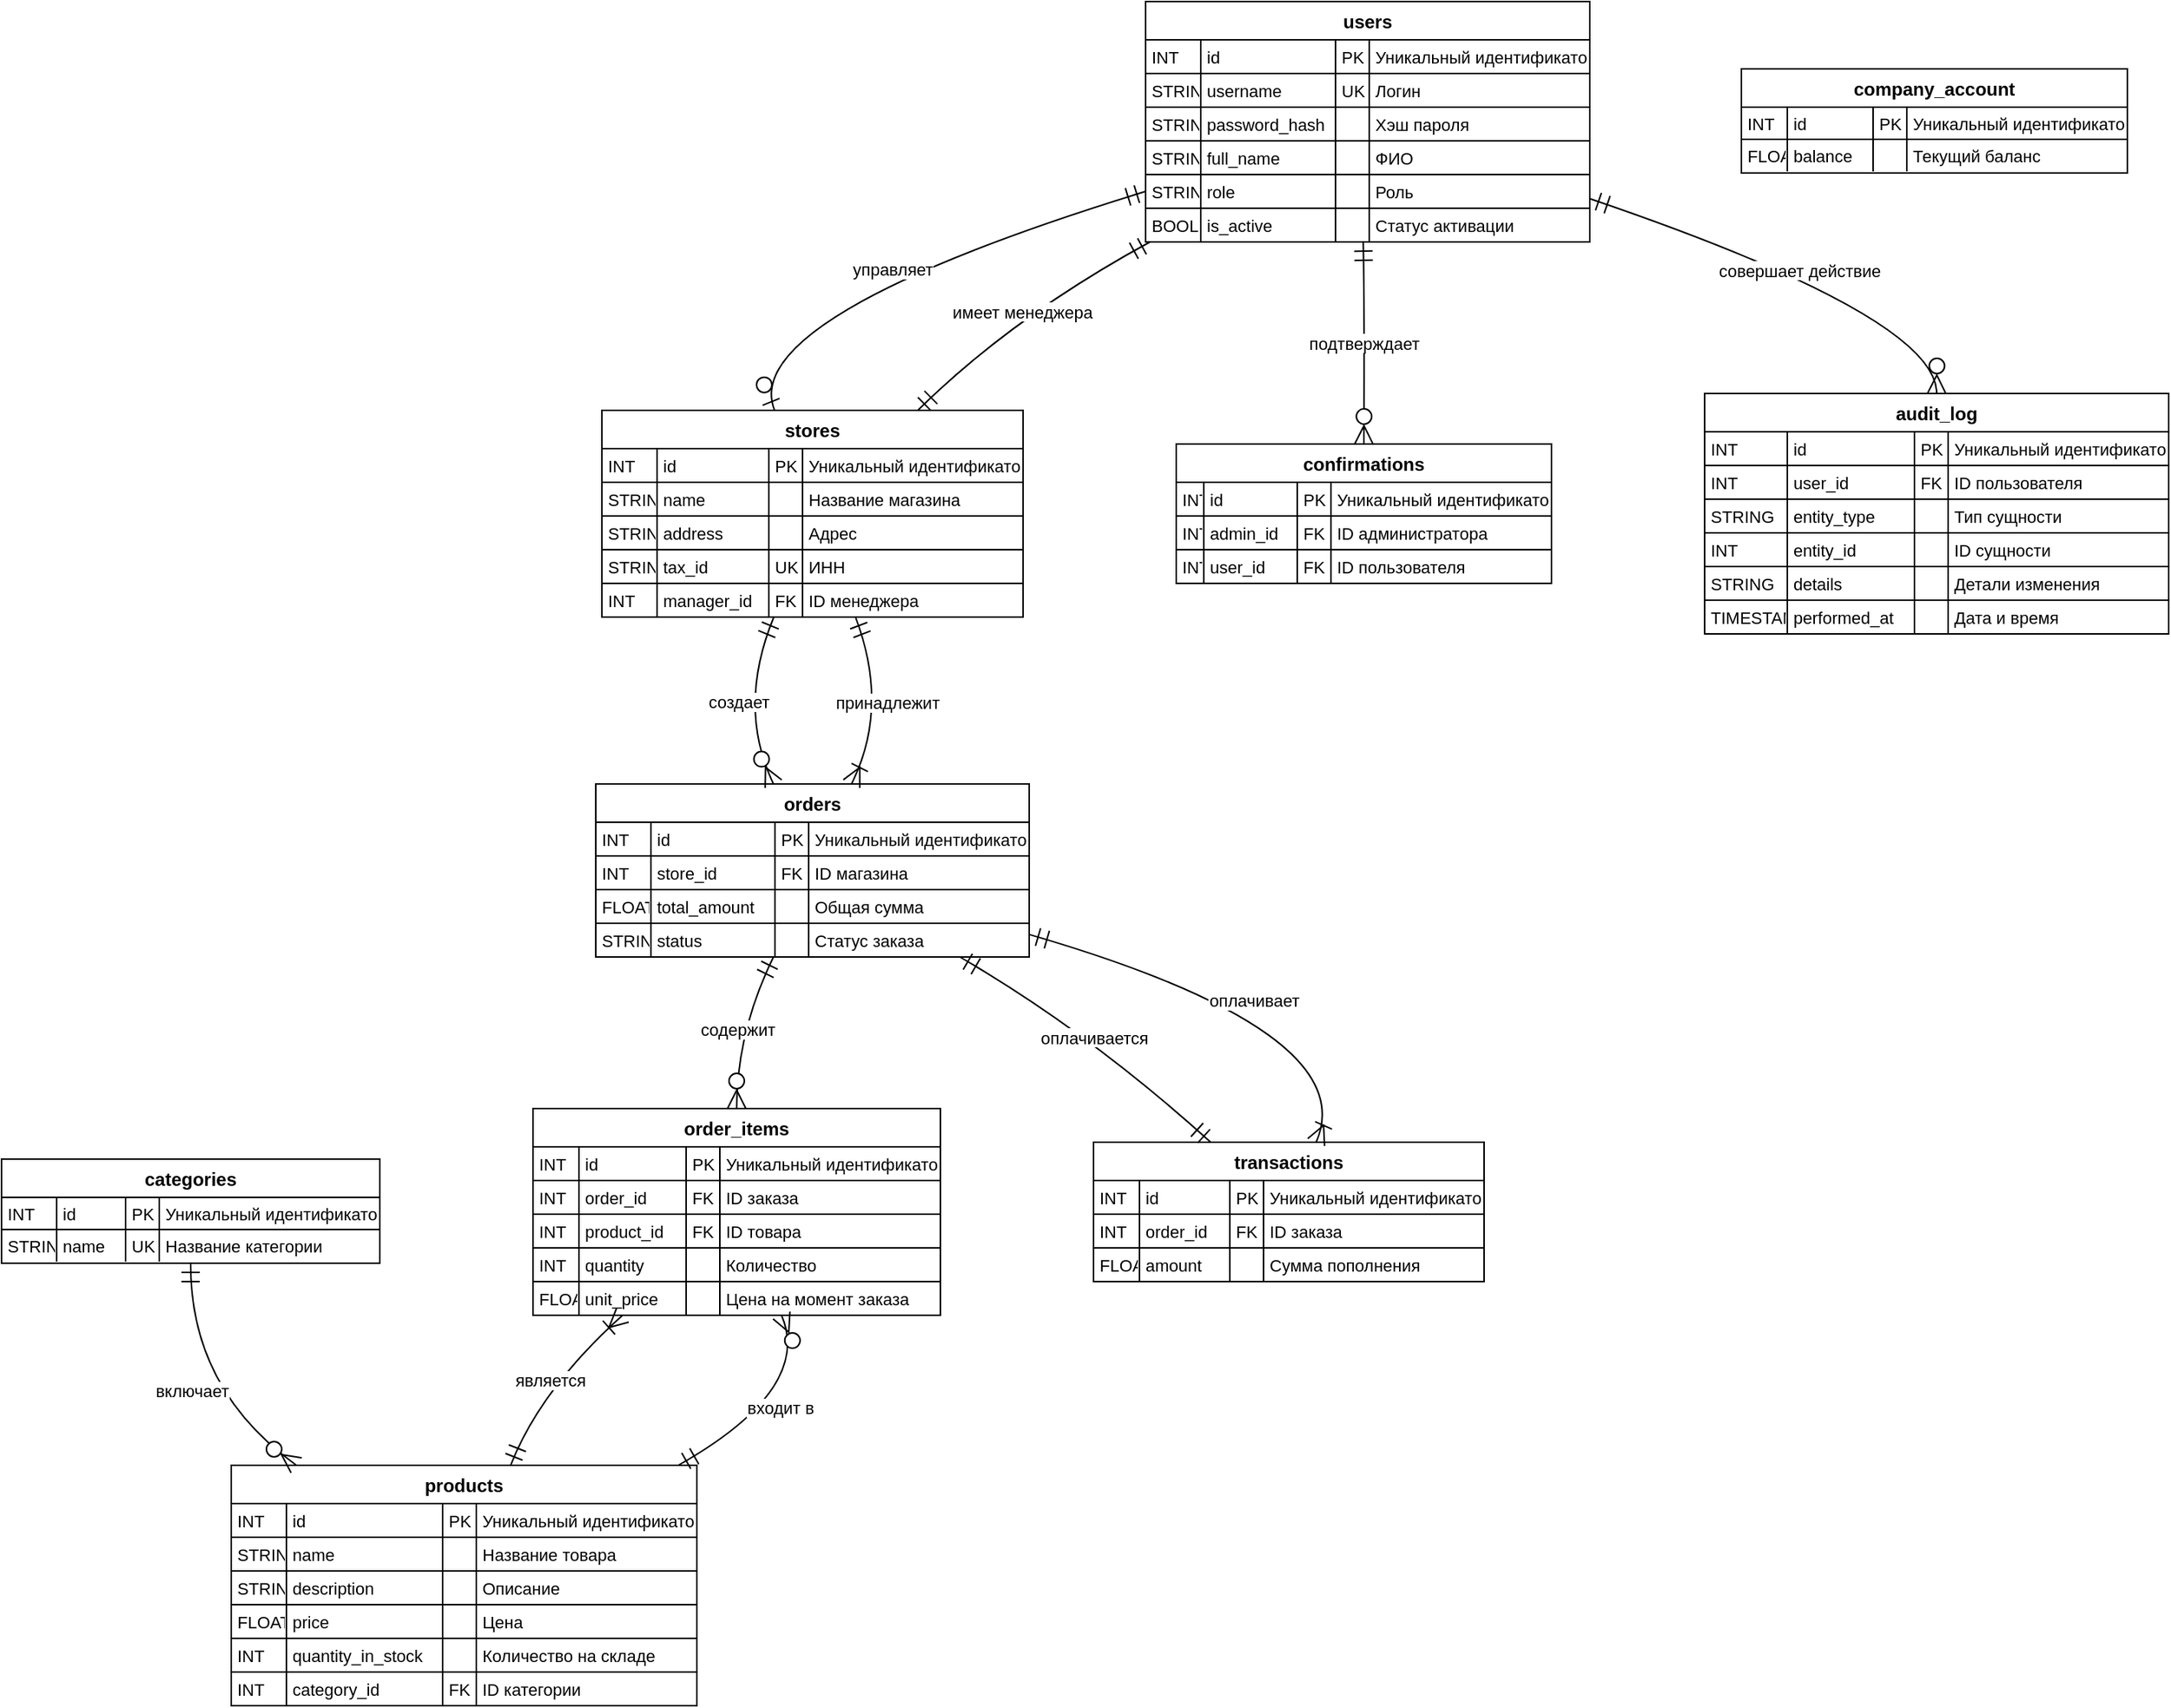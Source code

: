 <mxfile version="26.2.2">
  <diagram name="Страница — 1" id="n3I43KjWiWiUAMFXTYKp">
    <mxGraphModel dx="2138" dy="1100" grid="1" gridSize="10" guides="1" tooltips="1" connect="1" arrows="1" fold="1" page="1" pageScale="1" pageWidth="827" pageHeight="1169" math="0" shadow="0">
      <root>
        <mxCell id="0" />
        <mxCell id="1" parent="0" />
        <mxCell id="I_6zE06oex2-UQSt93Iv-1" value="users" style="shape=table;startSize=25;container=1;collapsible=0;childLayout=tableLayout;fixedRows=1;rowLines=1;fontStyle=1;align=center;resizeLast=1;" vertex="1" parent="1">
          <mxGeometry x="767" y="20" width="290" height="157" as="geometry" />
        </mxCell>
        <mxCell id="I_6zE06oex2-UQSt93Iv-2" style="shape=tableRow;horizontal=0;startSize=0;swimlaneHead=0;swimlaneBody=0;fillColor=none;collapsible=0;dropTarget=0;points=[[0,0.5],[1,0.5]];portConstraint=eastwest;top=0;left=0;right=0;bottom=0;" vertex="1" parent="I_6zE06oex2-UQSt93Iv-1">
          <mxGeometry y="25" width="290" height="22" as="geometry" />
        </mxCell>
        <mxCell id="I_6zE06oex2-UQSt93Iv-3" value="INT" style="shape=partialRectangle;connectable=0;fillColor=none;top=0;left=0;bottom=0;right=0;align=left;spacingLeft=2;overflow=hidden;fontSize=11;" vertex="1" parent="I_6zE06oex2-UQSt93Iv-2">
          <mxGeometry width="36" height="22" as="geometry">
            <mxRectangle width="36" height="22" as="alternateBounds" />
          </mxGeometry>
        </mxCell>
        <mxCell id="I_6zE06oex2-UQSt93Iv-4" value="id" style="shape=partialRectangle;connectable=0;fillColor=none;top=0;left=0;bottom=0;right=0;align=left;spacingLeft=2;overflow=hidden;fontSize=11;" vertex="1" parent="I_6zE06oex2-UQSt93Iv-2">
          <mxGeometry x="36" width="88" height="22" as="geometry">
            <mxRectangle width="88" height="22" as="alternateBounds" />
          </mxGeometry>
        </mxCell>
        <mxCell id="I_6zE06oex2-UQSt93Iv-5" value="PK" style="shape=partialRectangle;connectable=0;fillColor=none;top=0;left=0;bottom=0;right=0;align=left;spacingLeft=2;overflow=hidden;fontSize=11;" vertex="1" parent="I_6zE06oex2-UQSt93Iv-2">
          <mxGeometry x="124" width="22" height="22" as="geometry">
            <mxRectangle width="22" height="22" as="alternateBounds" />
          </mxGeometry>
        </mxCell>
        <mxCell id="I_6zE06oex2-UQSt93Iv-6" value="Уникальный идентификатор" style="shape=partialRectangle;connectable=0;fillColor=none;top=0;left=0;bottom=0;right=0;align=left;spacingLeft=2;overflow=hidden;fontSize=11;" vertex="1" parent="I_6zE06oex2-UQSt93Iv-2">
          <mxGeometry x="146" width="144" height="22" as="geometry">
            <mxRectangle width="144" height="22" as="alternateBounds" />
          </mxGeometry>
        </mxCell>
        <mxCell id="I_6zE06oex2-UQSt93Iv-7" style="shape=tableRow;horizontal=0;startSize=0;swimlaneHead=0;swimlaneBody=0;fillColor=none;collapsible=0;dropTarget=0;points=[[0,0.5],[1,0.5]];portConstraint=eastwest;top=0;left=0;right=0;bottom=0;" vertex="1" parent="I_6zE06oex2-UQSt93Iv-1">
          <mxGeometry y="47" width="290" height="22" as="geometry" />
        </mxCell>
        <mxCell id="I_6zE06oex2-UQSt93Iv-8" value="STRING" style="shape=partialRectangle;connectable=0;fillColor=none;top=0;left=0;bottom=0;right=0;align=left;spacingLeft=2;overflow=hidden;fontSize=11;" vertex="1" parent="I_6zE06oex2-UQSt93Iv-7">
          <mxGeometry width="36" height="22" as="geometry">
            <mxRectangle width="36" height="22" as="alternateBounds" />
          </mxGeometry>
        </mxCell>
        <mxCell id="I_6zE06oex2-UQSt93Iv-9" value="username" style="shape=partialRectangle;connectable=0;fillColor=none;top=0;left=0;bottom=0;right=0;align=left;spacingLeft=2;overflow=hidden;fontSize=11;" vertex="1" parent="I_6zE06oex2-UQSt93Iv-7">
          <mxGeometry x="36" width="88" height="22" as="geometry">
            <mxRectangle width="88" height="22" as="alternateBounds" />
          </mxGeometry>
        </mxCell>
        <mxCell id="I_6zE06oex2-UQSt93Iv-10" value="UK" style="shape=partialRectangle;connectable=0;fillColor=none;top=0;left=0;bottom=0;right=0;align=left;spacingLeft=2;overflow=hidden;fontSize=11;" vertex="1" parent="I_6zE06oex2-UQSt93Iv-7">
          <mxGeometry x="124" width="22" height="22" as="geometry">
            <mxRectangle width="22" height="22" as="alternateBounds" />
          </mxGeometry>
        </mxCell>
        <mxCell id="I_6zE06oex2-UQSt93Iv-11" value="Логин" style="shape=partialRectangle;connectable=0;fillColor=none;top=0;left=0;bottom=0;right=0;align=left;spacingLeft=2;overflow=hidden;fontSize=11;" vertex="1" parent="I_6zE06oex2-UQSt93Iv-7">
          <mxGeometry x="146" width="144" height="22" as="geometry">
            <mxRectangle width="144" height="22" as="alternateBounds" />
          </mxGeometry>
        </mxCell>
        <mxCell id="I_6zE06oex2-UQSt93Iv-12" style="shape=tableRow;horizontal=0;startSize=0;swimlaneHead=0;swimlaneBody=0;fillColor=none;collapsible=0;dropTarget=0;points=[[0,0.5],[1,0.5]];portConstraint=eastwest;top=0;left=0;right=0;bottom=0;" vertex="1" parent="I_6zE06oex2-UQSt93Iv-1">
          <mxGeometry y="69" width="290" height="22" as="geometry" />
        </mxCell>
        <mxCell id="I_6zE06oex2-UQSt93Iv-13" value="STRING" style="shape=partialRectangle;connectable=0;fillColor=none;top=0;left=0;bottom=0;right=0;align=left;spacingLeft=2;overflow=hidden;fontSize=11;" vertex="1" parent="I_6zE06oex2-UQSt93Iv-12">
          <mxGeometry width="36" height="22" as="geometry">
            <mxRectangle width="36" height="22" as="alternateBounds" />
          </mxGeometry>
        </mxCell>
        <mxCell id="I_6zE06oex2-UQSt93Iv-14" value="password_hash" style="shape=partialRectangle;connectable=0;fillColor=none;top=0;left=0;bottom=0;right=0;align=left;spacingLeft=2;overflow=hidden;fontSize=11;" vertex="1" parent="I_6zE06oex2-UQSt93Iv-12">
          <mxGeometry x="36" width="88" height="22" as="geometry">
            <mxRectangle width="88" height="22" as="alternateBounds" />
          </mxGeometry>
        </mxCell>
        <mxCell id="I_6zE06oex2-UQSt93Iv-15" value="" style="shape=partialRectangle;connectable=0;fillColor=none;top=0;left=0;bottom=0;right=0;align=left;spacingLeft=2;overflow=hidden;fontSize=11;" vertex="1" parent="I_6zE06oex2-UQSt93Iv-12">
          <mxGeometry x="124" width="22" height="22" as="geometry">
            <mxRectangle width="22" height="22" as="alternateBounds" />
          </mxGeometry>
        </mxCell>
        <mxCell id="I_6zE06oex2-UQSt93Iv-16" value="Хэш пароля" style="shape=partialRectangle;connectable=0;fillColor=none;top=0;left=0;bottom=0;right=0;align=left;spacingLeft=2;overflow=hidden;fontSize=11;" vertex="1" parent="I_6zE06oex2-UQSt93Iv-12">
          <mxGeometry x="146" width="144" height="22" as="geometry">
            <mxRectangle width="144" height="22" as="alternateBounds" />
          </mxGeometry>
        </mxCell>
        <mxCell id="I_6zE06oex2-UQSt93Iv-17" style="shape=tableRow;horizontal=0;startSize=0;swimlaneHead=0;swimlaneBody=0;fillColor=none;collapsible=0;dropTarget=0;points=[[0,0.5],[1,0.5]];portConstraint=eastwest;top=0;left=0;right=0;bottom=0;" vertex="1" parent="I_6zE06oex2-UQSt93Iv-1">
          <mxGeometry y="91" width="290" height="22" as="geometry" />
        </mxCell>
        <mxCell id="I_6zE06oex2-UQSt93Iv-18" value="STRING" style="shape=partialRectangle;connectable=0;fillColor=none;top=0;left=0;bottom=0;right=0;align=left;spacingLeft=2;overflow=hidden;fontSize=11;" vertex="1" parent="I_6zE06oex2-UQSt93Iv-17">
          <mxGeometry width="36" height="22" as="geometry">
            <mxRectangle width="36" height="22" as="alternateBounds" />
          </mxGeometry>
        </mxCell>
        <mxCell id="I_6zE06oex2-UQSt93Iv-19" value="full_name" style="shape=partialRectangle;connectable=0;fillColor=none;top=0;left=0;bottom=0;right=0;align=left;spacingLeft=2;overflow=hidden;fontSize=11;" vertex="1" parent="I_6zE06oex2-UQSt93Iv-17">
          <mxGeometry x="36" width="88" height="22" as="geometry">
            <mxRectangle width="88" height="22" as="alternateBounds" />
          </mxGeometry>
        </mxCell>
        <mxCell id="I_6zE06oex2-UQSt93Iv-20" value="" style="shape=partialRectangle;connectable=0;fillColor=none;top=0;left=0;bottom=0;right=0;align=left;spacingLeft=2;overflow=hidden;fontSize=11;" vertex="1" parent="I_6zE06oex2-UQSt93Iv-17">
          <mxGeometry x="124" width="22" height="22" as="geometry">
            <mxRectangle width="22" height="22" as="alternateBounds" />
          </mxGeometry>
        </mxCell>
        <mxCell id="I_6zE06oex2-UQSt93Iv-21" value="ФИО" style="shape=partialRectangle;connectable=0;fillColor=none;top=0;left=0;bottom=0;right=0;align=left;spacingLeft=2;overflow=hidden;fontSize=11;" vertex="1" parent="I_6zE06oex2-UQSt93Iv-17">
          <mxGeometry x="146" width="144" height="22" as="geometry">
            <mxRectangle width="144" height="22" as="alternateBounds" />
          </mxGeometry>
        </mxCell>
        <mxCell id="I_6zE06oex2-UQSt93Iv-22" style="shape=tableRow;horizontal=0;startSize=0;swimlaneHead=0;swimlaneBody=0;fillColor=none;collapsible=0;dropTarget=0;points=[[0,0.5],[1,0.5]];portConstraint=eastwest;top=0;left=0;right=0;bottom=0;" vertex="1" parent="I_6zE06oex2-UQSt93Iv-1">
          <mxGeometry y="113" width="290" height="22" as="geometry" />
        </mxCell>
        <mxCell id="I_6zE06oex2-UQSt93Iv-23" value="STRING" style="shape=partialRectangle;connectable=0;fillColor=none;top=0;left=0;bottom=0;right=0;align=left;spacingLeft=2;overflow=hidden;fontSize=11;" vertex="1" parent="I_6zE06oex2-UQSt93Iv-22">
          <mxGeometry width="36" height="22" as="geometry">
            <mxRectangle width="36" height="22" as="alternateBounds" />
          </mxGeometry>
        </mxCell>
        <mxCell id="I_6zE06oex2-UQSt93Iv-24" value="role" style="shape=partialRectangle;connectable=0;fillColor=none;top=0;left=0;bottom=0;right=0;align=left;spacingLeft=2;overflow=hidden;fontSize=11;" vertex="1" parent="I_6zE06oex2-UQSt93Iv-22">
          <mxGeometry x="36" width="88" height="22" as="geometry">
            <mxRectangle width="88" height="22" as="alternateBounds" />
          </mxGeometry>
        </mxCell>
        <mxCell id="I_6zE06oex2-UQSt93Iv-25" value="" style="shape=partialRectangle;connectable=0;fillColor=none;top=0;left=0;bottom=0;right=0;align=left;spacingLeft=2;overflow=hidden;fontSize=11;" vertex="1" parent="I_6zE06oex2-UQSt93Iv-22">
          <mxGeometry x="124" width="22" height="22" as="geometry">
            <mxRectangle width="22" height="22" as="alternateBounds" />
          </mxGeometry>
        </mxCell>
        <mxCell id="I_6zE06oex2-UQSt93Iv-26" value="Роль" style="shape=partialRectangle;connectable=0;fillColor=none;top=0;left=0;bottom=0;right=0;align=left;spacingLeft=2;overflow=hidden;fontSize=11;" vertex="1" parent="I_6zE06oex2-UQSt93Iv-22">
          <mxGeometry x="146" width="144" height="22" as="geometry">
            <mxRectangle width="144" height="22" as="alternateBounds" />
          </mxGeometry>
        </mxCell>
        <mxCell id="I_6zE06oex2-UQSt93Iv-27" style="shape=tableRow;horizontal=0;startSize=0;swimlaneHead=0;swimlaneBody=0;fillColor=none;collapsible=0;dropTarget=0;points=[[0,0.5],[1,0.5]];portConstraint=eastwest;top=0;left=0;right=0;bottom=0;" vertex="1" parent="I_6zE06oex2-UQSt93Iv-1">
          <mxGeometry y="135" width="290" height="22" as="geometry" />
        </mxCell>
        <mxCell id="I_6zE06oex2-UQSt93Iv-28" value="BOOL" style="shape=partialRectangle;connectable=0;fillColor=none;top=0;left=0;bottom=0;right=0;align=left;spacingLeft=2;overflow=hidden;fontSize=11;" vertex="1" parent="I_6zE06oex2-UQSt93Iv-27">
          <mxGeometry width="36" height="22" as="geometry">
            <mxRectangle width="36" height="22" as="alternateBounds" />
          </mxGeometry>
        </mxCell>
        <mxCell id="I_6zE06oex2-UQSt93Iv-29" value="is_active" style="shape=partialRectangle;connectable=0;fillColor=none;top=0;left=0;bottom=0;right=0;align=left;spacingLeft=2;overflow=hidden;fontSize=11;" vertex="1" parent="I_6zE06oex2-UQSt93Iv-27">
          <mxGeometry x="36" width="88" height="22" as="geometry">
            <mxRectangle width="88" height="22" as="alternateBounds" />
          </mxGeometry>
        </mxCell>
        <mxCell id="I_6zE06oex2-UQSt93Iv-30" value="" style="shape=partialRectangle;connectable=0;fillColor=none;top=0;left=0;bottom=0;right=0;align=left;spacingLeft=2;overflow=hidden;fontSize=11;" vertex="1" parent="I_6zE06oex2-UQSt93Iv-27">
          <mxGeometry x="124" width="22" height="22" as="geometry">
            <mxRectangle width="22" height="22" as="alternateBounds" />
          </mxGeometry>
        </mxCell>
        <mxCell id="I_6zE06oex2-UQSt93Iv-31" value="Статус активации" style="shape=partialRectangle;connectable=0;fillColor=none;top=0;left=0;bottom=0;right=0;align=left;spacingLeft=2;overflow=hidden;fontSize=11;" vertex="1" parent="I_6zE06oex2-UQSt93Iv-27">
          <mxGeometry x="146" width="144" height="22" as="geometry">
            <mxRectangle width="144" height="22" as="alternateBounds" />
          </mxGeometry>
        </mxCell>
        <mxCell id="I_6zE06oex2-UQSt93Iv-32" value="stores" style="shape=table;startSize=25;container=1;collapsible=0;childLayout=tableLayout;fixedRows=1;rowLines=1;fontStyle=1;align=center;resizeLast=1;" vertex="1" parent="1">
          <mxGeometry x="412" y="287" width="275" height="135" as="geometry" />
        </mxCell>
        <mxCell id="I_6zE06oex2-UQSt93Iv-33" style="shape=tableRow;horizontal=0;startSize=0;swimlaneHead=0;swimlaneBody=0;fillColor=none;collapsible=0;dropTarget=0;points=[[0,0.5],[1,0.5]];portConstraint=eastwest;top=0;left=0;right=0;bottom=0;" vertex="1" parent="I_6zE06oex2-UQSt93Iv-32">
          <mxGeometry y="25" width="275" height="22" as="geometry" />
        </mxCell>
        <mxCell id="I_6zE06oex2-UQSt93Iv-34" value="INT" style="shape=partialRectangle;connectable=0;fillColor=none;top=0;left=0;bottom=0;right=0;align=left;spacingLeft=2;overflow=hidden;fontSize=11;" vertex="1" parent="I_6zE06oex2-UQSt93Iv-33">
          <mxGeometry width="36" height="22" as="geometry">
            <mxRectangle width="36" height="22" as="alternateBounds" />
          </mxGeometry>
        </mxCell>
        <mxCell id="I_6zE06oex2-UQSt93Iv-35" value="id" style="shape=partialRectangle;connectable=0;fillColor=none;top=0;left=0;bottom=0;right=0;align=left;spacingLeft=2;overflow=hidden;fontSize=11;" vertex="1" parent="I_6zE06oex2-UQSt93Iv-33">
          <mxGeometry x="36" width="73" height="22" as="geometry">
            <mxRectangle width="73" height="22" as="alternateBounds" />
          </mxGeometry>
        </mxCell>
        <mxCell id="I_6zE06oex2-UQSt93Iv-36" value="PK" style="shape=partialRectangle;connectable=0;fillColor=none;top=0;left=0;bottom=0;right=0;align=left;spacingLeft=2;overflow=hidden;fontSize=11;" vertex="1" parent="I_6zE06oex2-UQSt93Iv-33">
          <mxGeometry x="109" width="22" height="22" as="geometry">
            <mxRectangle width="22" height="22" as="alternateBounds" />
          </mxGeometry>
        </mxCell>
        <mxCell id="I_6zE06oex2-UQSt93Iv-37" value="Уникальный идентификатор" style="shape=partialRectangle;connectable=0;fillColor=none;top=0;left=0;bottom=0;right=0;align=left;spacingLeft=2;overflow=hidden;fontSize=11;" vertex="1" parent="I_6zE06oex2-UQSt93Iv-33">
          <mxGeometry x="131" width="144" height="22" as="geometry">
            <mxRectangle width="144" height="22" as="alternateBounds" />
          </mxGeometry>
        </mxCell>
        <mxCell id="I_6zE06oex2-UQSt93Iv-38" style="shape=tableRow;horizontal=0;startSize=0;swimlaneHead=0;swimlaneBody=0;fillColor=none;collapsible=0;dropTarget=0;points=[[0,0.5],[1,0.5]];portConstraint=eastwest;top=0;left=0;right=0;bottom=0;" vertex="1" parent="I_6zE06oex2-UQSt93Iv-32">
          <mxGeometry y="47" width="275" height="22" as="geometry" />
        </mxCell>
        <mxCell id="I_6zE06oex2-UQSt93Iv-39" value="STRING" style="shape=partialRectangle;connectable=0;fillColor=none;top=0;left=0;bottom=0;right=0;align=left;spacingLeft=2;overflow=hidden;fontSize=11;" vertex="1" parent="I_6zE06oex2-UQSt93Iv-38">
          <mxGeometry width="36" height="22" as="geometry">
            <mxRectangle width="36" height="22" as="alternateBounds" />
          </mxGeometry>
        </mxCell>
        <mxCell id="I_6zE06oex2-UQSt93Iv-40" value="name" style="shape=partialRectangle;connectable=0;fillColor=none;top=0;left=0;bottom=0;right=0;align=left;spacingLeft=2;overflow=hidden;fontSize=11;" vertex="1" parent="I_6zE06oex2-UQSt93Iv-38">
          <mxGeometry x="36" width="73" height="22" as="geometry">
            <mxRectangle width="73" height="22" as="alternateBounds" />
          </mxGeometry>
        </mxCell>
        <mxCell id="I_6zE06oex2-UQSt93Iv-41" value="" style="shape=partialRectangle;connectable=0;fillColor=none;top=0;left=0;bottom=0;right=0;align=left;spacingLeft=2;overflow=hidden;fontSize=11;" vertex="1" parent="I_6zE06oex2-UQSt93Iv-38">
          <mxGeometry x="109" width="22" height="22" as="geometry">
            <mxRectangle width="22" height="22" as="alternateBounds" />
          </mxGeometry>
        </mxCell>
        <mxCell id="I_6zE06oex2-UQSt93Iv-42" value="Название магазина" style="shape=partialRectangle;connectable=0;fillColor=none;top=0;left=0;bottom=0;right=0;align=left;spacingLeft=2;overflow=hidden;fontSize=11;" vertex="1" parent="I_6zE06oex2-UQSt93Iv-38">
          <mxGeometry x="131" width="144" height="22" as="geometry">
            <mxRectangle width="144" height="22" as="alternateBounds" />
          </mxGeometry>
        </mxCell>
        <mxCell id="I_6zE06oex2-UQSt93Iv-43" style="shape=tableRow;horizontal=0;startSize=0;swimlaneHead=0;swimlaneBody=0;fillColor=none;collapsible=0;dropTarget=0;points=[[0,0.5],[1,0.5]];portConstraint=eastwest;top=0;left=0;right=0;bottom=0;" vertex="1" parent="I_6zE06oex2-UQSt93Iv-32">
          <mxGeometry y="69" width="275" height="22" as="geometry" />
        </mxCell>
        <mxCell id="I_6zE06oex2-UQSt93Iv-44" value="STRING" style="shape=partialRectangle;connectable=0;fillColor=none;top=0;left=0;bottom=0;right=0;align=left;spacingLeft=2;overflow=hidden;fontSize=11;" vertex="1" parent="I_6zE06oex2-UQSt93Iv-43">
          <mxGeometry width="36" height="22" as="geometry">
            <mxRectangle width="36" height="22" as="alternateBounds" />
          </mxGeometry>
        </mxCell>
        <mxCell id="I_6zE06oex2-UQSt93Iv-45" value="address" style="shape=partialRectangle;connectable=0;fillColor=none;top=0;left=0;bottom=0;right=0;align=left;spacingLeft=2;overflow=hidden;fontSize=11;" vertex="1" parent="I_6zE06oex2-UQSt93Iv-43">
          <mxGeometry x="36" width="73" height="22" as="geometry">
            <mxRectangle width="73" height="22" as="alternateBounds" />
          </mxGeometry>
        </mxCell>
        <mxCell id="I_6zE06oex2-UQSt93Iv-46" value="" style="shape=partialRectangle;connectable=0;fillColor=none;top=0;left=0;bottom=0;right=0;align=left;spacingLeft=2;overflow=hidden;fontSize=11;" vertex="1" parent="I_6zE06oex2-UQSt93Iv-43">
          <mxGeometry x="109" width="22" height="22" as="geometry">
            <mxRectangle width="22" height="22" as="alternateBounds" />
          </mxGeometry>
        </mxCell>
        <mxCell id="I_6zE06oex2-UQSt93Iv-47" value="Адрес" style="shape=partialRectangle;connectable=0;fillColor=none;top=0;left=0;bottom=0;right=0;align=left;spacingLeft=2;overflow=hidden;fontSize=11;" vertex="1" parent="I_6zE06oex2-UQSt93Iv-43">
          <mxGeometry x="131" width="144" height="22" as="geometry">
            <mxRectangle width="144" height="22" as="alternateBounds" />
          </mxGeometry>
        </mxCell>
        <mxCell id="I_6zE06oex2-UQSt93Iv-48" style="shape=tableRow;horizontal=0;startSize=0;swimlaneHead=0;swimlaneBody=0;fillColor=none;collapsible=0;dropTarget=0;points=[[0,0.5],[1,0.5]];portConstraint=eastwest;top=0;left=0;right=0;bottom=0;" vertex="1" parent="I_6zE06oex2-UQSt93Iv-32">
          <mxGeometry y="91" width="275" height="22" as="geometry" />
        </mxCell>
        <mxCell id="I_6zE06oex2-UQSt93Iv-49" value="STRING" style="shape=partialRectangle;connectable=0;fillColor=none;top=0;left=0;bottom=0;right=0;align=left;spacingLeft=2;overflow=hidden;fontSize=11;" vertex="1" parent="I_6zE06oex2-UQSt93Iv-48">
          <mxGeometry width="36" height="22" as="geometry">
            <mxRectangle width="36" height="22" as="alternateBounds" />
          </mxGeometry>
        </mxCell>
        <mxCell id="I_6zE06oex2-UQSt93Iv-50" value="tax_id" style="shape=partialRectangle;connectable=0;fillColor=none;top=0;left=0;bottom=0;right=0;align=left;spacingLeft=2;overflow=hidden;fontSize=11;" vertex="1" parent="I_6zE06oex2-UQSt93Iv-48">
          <mxGeometry x="36" width="73" height="22" as="geometry">
            <mxRectangle width="73" height="22" as="alternateBounds" />
          </mxGeometry>
        </mxCell>
        <mxCell id="I_6zE06oex2-UQSt93Iv-51" value="UK" style="shape=partialRectangle;connectable=0;fillColor=none;top=0;left=0;bottom=0;right=0;align=left;spacingLeft=2;overflow=hidden;fontSize=11;" vertex="1" parent="I_6zE06oex2-UQSt93Iv-48">
          <mxGeometry x="109" width="22" height="22" as="geometry">
            <mxRectangle width="22" height="22" as="alternateBounds" />
          </mxGeometry>
        </mxCell>
        <mxCell id="I_6zE06oex2-UQSt93Iv-52" value="ИНН" style="shape=partialRectangle;connectable=0;fillColor=none;top=0;left=0;bottom=0;right=0;align=left;spacingLeft=2;overflow=hidden;fontSize=11;" vertex="1" parent="I_6zE06oex2-UQSt93Iv-48">
          <mxGeometry x="131" width="144" height="22" as="geometry">
            <mxRectangle width="144" height="22" as="alternateBounds" />
          </mxGeometry>
        </mxCell>
        <mxCell id="I_6zE06oex2-UQSt93Iv-53" style="shape=tableRow;horizontal=0;startSize=0;swimlaneHead=0;swimlaneBody=0;fillColor=none;collapsible=0;dropTarget=0;points=[[0,0.5],[1,0.5]];portConstraint=eastwest;top=0;left=0;right=0;bottom=0;" vertex="1" parent="I_6zE06oex2-UQSt93Iv-32">
          <mxGeometry y="113" width="275" height="22" as="geometry" />
        </mxCell>
        <mxCell id="I_6zE06oex2-UQSt93Iv-54" value="INT" style="shape=partialRectangle;connectable=0;fillColor=none;top=0;left=0;bottom=0;right=0;align=left;spacingLeft=2;overflow=hidden;fontSize=11;" vertex="1" parent="I_6zE06oex2-UQSt93Iv-53">
          <mxGeometry width="36" height="22" as="geometry">
            <mxRectangle width="36" height="22" as="alternateBounds" />
          </mxGeometry>
        </mxCell>
        <mxCell id="I_6zE06oex2-UQSt93Iv-55" value="manager_id" style="shape=partialRectangle;connectable=0;fillColor=none;top=0;left=0;bottom=0;right=0;align=left;spacingLeft=2;overflow=hidden;fontSize=11;" vertex="1" parent="I_6zE06oex2-UQSt93Iv-53">
          <mxGeometry x="36" width="73" height="22" as="geometry">
            <mxRectangle width="73" height="22" as="alternateBounds" />
          </mxGeometry>
        </mxCell>
        <mxCell id="I_6zE06oex2-UQSt93Iv-56" value="FK" style="shape=partialRectangle;connectable=0;fillColor=none;top=0;left=0;bottom=0;right=0;align=left;spacingLeft=2;overflow=hidden;fontSize=11;" vertex="1" parent="I_6zE06oex2-UQSt93Iv-53">
          <mxGeometry x="109" width="22" height="22" as="geometry">
            <mxRectangle width="22" height="22" as="alternateBounds" />
          </mxGeometry>
        </mxCell>
        <mxCell id="I_6zE06oex2-UQSt93Iv-57" value="ID менеджера" style="shape=partialRectangle;connectable=0;fillColor=none;top=0;left=0;bottom=0;right=0;align=left;spacingLeft=2;overflow=hidden;fontSize=11;" vertex="1" parent="I_6zE06oex2-UQSt93Iv-53">
          <mxGeometry x="131" width="144" height="22" as="geometry">
            <mxRectangle width="144" height="22" as="alternateBounds" />
          </mxGeometry>
        </mxCell>
        <mxCell id="I_6zE06oex2-UQSt93Iv-58" value="categories" style="shape=table;startSize=25;container=1;collapsible=0;childLayout=tableLayout;fixedRows=1;rowLines=1;fontStyle=1;align=center;resizeLast=1;" vertex="1" parent="1">
          <mxGeometry x="20" y="776" width="247" height="68" as="geometry" />
        </mxCell>
        <mxCell id="I_6zE06oex2-UQSt93Iv-59" style="shape=tableRow;horizontal=0;startSize=0;swimlaneHead=0;swimlaneBody=0;fillColor=none;collapsible=0;dropTarget=0;points=[[0,0.5],[1,0.5]];portConstraint=eastwest;top=0;left=0;right=0;bottom=0;" vertex="1" parent="I_6zE06oex2-UQSt93Iv-58">
          <mxGeometry y="25" width="247" height="21" as="geometry" />
        </mxCell>
        <mxCell id="I_6zE06oex2-UQSt93Iv-60" value="INT" style="shape=partialRectangle;connectable=0;fillColor=none;top=0;left=0;bottom=0;right=0;align=left;spacingLeft=2;overflow=hidden;fontSize=11;" vertex="1" parent="I_6zE06oex2-UQSt93Iv-59">
          <mxGeometry width="36" height="21" as="geometry">
            <mxRectangle width="36" height="21" as="alternateBounds" />
          </mxGeometry>
        </mxCell>
        <mxCell id="I_6zE06oex2-UQSt93Iv-61" value="id" style="shape=partialRectangle;connectable=0;fillColor=none;top=0;left=0;bottom=0;right=0;align=left;spacingLeft=2;overflow=hidden;fontSize=11;" vertex="1" parent="I_6zE06oex2-UQSt93Iv-59">
          <mxGeometry x="36" width="45" height="21" as="geometry">
            <mxRectangle width="45" height="21" as="alternateBounds" />
          </mxGeometry>
        </mxCell>
        <mxCell id="I_6zE06oex2-UQSt93Iv-62" value="PK" style="shape=partialRectangle;connectable=0;fillColor=none;top=0;left=0;bottom=0;right=0;align=left;spacingLeft=2;overflow=hidden;fontSize=11;" vertex="1" parent="I_6zE06oex2-UQSt93Iv-59">
          <mxGeometry x="81" width="22" height="21" as="geometry">
            <mxRectangle width="22" height="21" as="alternateBounds" />
          </mxGeometry>
        </mxCell>
        <mxCell id="I_6zE06oex2-UQSt93Iv-63" value="Уникальный идентификатор" style="shape=partialRectangle;connectable=0;fillColor=none;top=0;left=0;bottom=0;right=0;align=left;spacingLeft=2;overflow=hidden;fontSize=11;" vertex="1" parent="I_6zE06oex2-UQSt93Iv-59">
          <mxGeometry x="103" width="144" height="21" as="geometry">
            <mxRectangle width="144" height="21" as="alternateBounds" />
          </mxGeometry>
        </mxCell>
        <mxCell id="I_6zE06oex2-UQSt93Iv-64" style="shape=tableRow;horizontal=0;startSize=0;swimlaneHead=0;swimlaneBody=0;fillColor=none;collapsible=0;dropTarget=0;points=[[0,0.5],[1,0.5]];portConstraint=eastwest;top=0;left=0;right=0;bottom=0;" vertex="1" parent="I_6zE06oex2-UQSt93Iv-58">
          <mxGeometry y="46" width="247" height="21" as="geometry" />
        </mxCell>
        <mxCell id="I_6zE06oex2-UQSt93Iv-65" value="STRING" style="shape=partialRectangle;connectable=0;fillColor=none;top=0;left=0;bottom=0;right=0;align=left;spacingLeft=2;overflow=hidden;fontSize=11;" vertex="1" parent="I_6zE06oex2-UQSt93Iv-64">
          <mxGeometry width="36" height="21" as="geometry">
            <mxRectangle width="36" height="21" as="alternateBounds" />
          </mxGeometry>
        </mxCell>
        <mxCell id="I_6zE06oex2-UQSt93Iv-66" value="name" style="shape=partialRectangle;connectable=0;fillColor=none;top=0;left=0;bottom=0;right=0;align=left;spacingLeft=2;overflow=hidden;fontSize=11;" vertex="1" parent="I_6zE06oex2-UQSt93Iv-64">
          <mxGeometry x="36" width="45" height="21" as="geometry">
            <mxRectangle width="45" height="21" as="alternateBounds" />
          </mxGeometry>
        </mxCell>
        <mxCell id="I_6zE06oex2-UQSt93Iv-67" value="UK" style="shape=partialRectangle;connectable=0;fillColor=none;top=0;left=0;bottom=0;right=0;align=left;spacingLeft=2;overflow=hidden;fontSize=11;" vertex="1" parent="I_6zE06oex2-UQSt93Iv-64">
          <mxGeometry x="81" width="22" height="21" as="geometry">
            <mxRectangle width="22" height="21" as="alternateBounds" />
          </mxGeometry>
        </mxCell>
        <mxCell id="I_6zE06oex2-UQSt93Iv-68" value="Название категории" style="shape=partialRectangle;connectable=0;fillColor=none;top=0;left=0;bottom=0;right=0;align=left;spacingLeft=2;overflow=hidden;fontSize=11;" vertex="1" parent="I_6zE06oex2-UQSt93Iv-64">
          <mxGeometry x="103" width="144" height="21" as="geometry">
            <mxRectangle width="144" height="21" as="alternateBounds" />
          </mxGeometry>
        </mxCell>
        <mxCell id="I_6zE06oex2-UQSt93Iv-69" value="products" style="shape=table;startSize=25;container=1;collapsible=0;childLayout=tableLayout;fixedRows=1;rowLines=1;fontStyle=1;align=center;resizeLast=1;" vertex="1" parent="1">
          <mxGeometry x="170" y="976" width="304" height="157" as="geometry" />
        </mxCell>
        <mxCell id="I_6zE06oex2-UQSt93Iv-70" style="shape=tableRow;horizontal=0;startSize=0;swimlaneHead=0;swimlaneBody=0;fillColor=none;collapsible=0;dropTarget=0;points=[[0,0.5],[1,0.5]];portConstraint=eastwest;top=0;left=0;right=0;bottom=0;" vertex="1" parent="I_6zE06oex2-UQSt93Iv-69">
          <mxGeometry y="25" width="304" height="22" as="geometry" />
        </mxCell>
        <mxCell id="I_6zE06oex2-UQSt93Iv-71" value="INT" style="shape=partialRectangle;connectable=0;fillColor=none;top=0;left=0;bottom=0;right=0;align=left;spacingLeft=2;overflow=hidden;fontSize=11;" vertex="1" parent="I_6zE06oex2-UQSt93Iv-70">
          <mxGeometry width="36" height="22" as="geometry">
            <mxRectangle width="36" height="22" as="alternateBounds" />
          </mxGeometry>
        </mxCell>
        <mxCell id="I_6zE06oex2-UQSt93Iv-72" value="id" style="shape=partialRectangle;connectable=0;fillColor=none;top=0;left=0;bottom=0;right=0;align=left;spacingLeft=2;overflow=hidden;fontSize=11;" vertex="1" parent="I_6zE06oex2-UQSt93Iv-70">
          <mxGeometry x="36" width="102" height="22" as="geometry">
            <mxRectangle width="102" height="22" as="alternateBounds" />
          </mxGeometry>
        </mxCell>
        <mxCell id="I_6zE06oex2-UQSt93Iv-73" value="PK" style="shape=partialRectangle;connectable=0;fillColor=none;top=0;left=0;bottom=0;right=0;align=left;spacingLeft=2;overflow=hidden;fontSize=11;" vertex="1" parent="I_6zE06oex2-UQSt93Iv-70">
          <mxGeometry x="138" width="22" height="22" as="geometry">
            <mxRectangle width="22" height="22" as="alternateBounds" />
          </mxGeometry>
        </mxCell>
        <mxCell id="I_6zE06oex2-UQSt93Iv-74" value="Уникальный идентификатор" style="shape=partialRectangle;connectable=0;fillColor=none;top=0;left=0;bottom=0;right=0;align=left;spacingLeft=2;overflow=hidden;fontSize=11;" vertex="1" parent="I_6zE06oex2-UQSt93Iv-70">
          <mxGeometry x="160" width="144" height="22" as="geometry">
            <mxRectangle width="144" height="22" as="alternateBounds" />
          </mxGeometry>
        </mxCell>
        <mxCell id="I_6zE06oex2-UQSt93Iv-75" style="shape=tableRow;horizontal=0;startSize=0;swimlaneHead=0;swimlaneBody=0;fillColor=none;collapsible=0;dropTarget=0;points=[[0,0.5],[1,0.5]];portConstraint=eastwest;top=0;left=0;right=0;bottom=0;" vertex="1" parent="I_6zE06oex2-UQSt93Iv-69">
          <mxGeometry y="47" width="304" height="22" as="geometry" />
        </mxCell>
        <mxCell id="I_6zE06oex2-UQSt93Iv-76" value="STRING" style="shape=partialRectangle;connectable=0;fillColor=none;top=0;left=0;bottom=0;right=0;align=left;spacingLeft=2;overflow=hidden;fontSize=11;" vertex="1" parent="I_6zE06oex2-UQSt93Iv-75">
          <mxGeometry width="36" height="22" as="geometry">
            <mxRectangle width="36" height="22" as="alternateBounds" />
          </mxGeometry>
        </mxCell>
        <mxCell id="I_6zE06oex2-UQSt93Iv-77" value="name" style="shape=partialRectangle;connectable=0;fillColor=none;top=0;left=0;bottom=0;right=0;align=left;spacingLeft=2;overflow=hidden;fontSize=11;" vertex="1" parent="I_6zE06oex2-UQSt93Iv-75">
          <mxGeometry x="36" width="102" height="22" as="geometry">
            <mxRectangle width="102" height="22" as="alternateBounds" />
          </mxGeometry>
        </mxCell>
        <mxCell id="I_6zE06oex2-UQSt93Iv-78" value="" style="shape=partialRectangle;connectable=0;fillColor=none;top=0;left=0;bottom=0;right=0;align=left;spacingLeft=2;overflow=hidden;fontSize=11;" vertex="1" parent="I_6zE06oex2-UQSt93Iv-75">
          <mxGeometry x="138" width="22" height="22" as="geometry">
            <mxRectangle width="22" height="22" as="alternateBounds" />
          </mxGeometry>
        </mxCell>
        <mxCell id="I_6zE06oex2-UQSt93Iv-79" value="Название товара" style="shape=partialRectangle;connectable=0;fillColor=none;top=0;left=0;bottom=0;right=0;align=left;spacingLeft=2;overflow=hidden;fontSize=11;" vertex="1" parent="I_6zE06oex2-UQSt93Iv-75">
          <mxGeometry x="160" width="144" height="22" as="geometry">
            <mxRectangle width="144" height="22" as="alternateBounds" />
          </mxGeometry>
        </mxCell>
        <mxCell id="I_6zE06oex2-UQSt93Iv-80" style="shape=tableRow;horizontal=0;startSize=0;swimlaneHead=0;swimlaneBody=0;fillColor=none;collapsible=0;dropTarget=0;points=[[0,0.5],[1,0.5]];portConstraint=eastwest;top=0;left=0;right=0;bottom=0;" vertex="1" parent="I_6zE06oex2-UQSt93Iv-69">
          <mxGeometry y="69" width="304" height="22" as="geometry" />
        </mxCell>
        <mxCell id="I_6zE06oex2-UQSt93Iv-81" value="STRING" style="shape=partialRectangle;connectable=0;fillColor=none;top=0;left=0;bottom=0;right=0;align=left;spacingLeft=2;overflow=hidden;fontSize=11;" vertex="1" parent="I_6zE06oex2-UQSt93Iv-80">
          <mxGeometry width="36" height="22" as="geometry">
            <mxRectangle width="36" height="22" as="alternateBounds" />
          </mxGeometry>
        </mxCell>
        <mxCell id="I_6zE06oex2-UQSt93Iv-82" value="description" style="shape=partialRectangle;connectable=0;fillColor=none;top=0;left=0;bottom=0;right=0;align=left;spacingLeft=2;overflow=hidden;fontSize=11;" vertex="1" parent="I_6zE06oex2-UQSt93Iv-80">
          <mxGeometry x="36" width="102" height="22" as="geometry">
            <mxRectangle width="102" height="22" as="alternateBounds" />
          </mxGeometry>
        </mxCell>
        <mxCell id="I_6zE06oex2-UQSt93Iv-83" value="" style="shape=partialRectangle;connectable=0;fillColor=none;top=0;left=0;bottom=0;right=0;align=left;spacingLeft=2;overflow=hidden;fontSize=11;" vertex="1" parent="I_6zE06oex2-UQSt93Iv-80">
          <mxGeometry x="138" width="22" height="22" as="geometry">
            <mxRectangle width="22" height="22" as="alternateBounds" />
          </mxGeometry>
        </mxCell>
        <mxCell id="I_6zE06oex2-UQSt93Iv-84" value="Описание" style="shape=partialRectangle;connectable=0;fillColor=none;top=0;left=0;bottom=0;right=0;align=left;spacingLeft=2;overflow=hidden;fontSize=11;" vertex="1" parent="I_6zE06oex2-UQSt93Iv-80">
          <mxGeometry x="160" width="144" height="22" as="geometry">
            <mxRectangle width="144" height="22" as="alternateBounds" />
          </mxGeometry>
        </mxCell>
        <mxCell id="I_6zE06oex2-UQSt93Iv-85" style="shape=tableRow;horizontal=0;startSize=0;swimlaneHead=0;swimlaneBody=0;fillColor=none;collapsible=0;dropTarget=0;points=[[0,0.5],[1,0.5]];portConstraint=eastwest;top=0;left=0;right=0;bottom=0;" vertex="1" parent="I_6zE06oex2-UQSt93Iv-69">
          <mxGeometry y="91" width="304" height="22" as="geometry" />
        </mxCell>
        <mxCell id="I_6zE06oex2-UQSt93Iv-86" value="FLOAT" style="shape=partialRectangle;connectable=0;fillColor=none;top=0;left=0;bottom=0;right=0;align=left;spacingLeft=2;overflow=hidden;fontSize=11;" vertex="1" parent="I_6zE06oex2-UQSt93Iv-85">
          <mxGeometry width="36" height="22" as="geometry">
            <mxRectangle width="36" height="22" as="alternateBounds" />
          </mxGeometry>
        </mxCell>
        <mxCell id="I_6zE06oex2-UQSt93Iv-87" value="price" style="shape=partialRectangle;connectable=0;fillColor=none;top=0;left=0;bottom=0;right=0;align=left;spacingLeft=2;overflow=hidden;fontSize=11;" vertex="1" parent="I_6zE06oex2-UQSt93Iv-85">
          <mxGeometry x="36" width="102" height="22" as="geometry">
            <mxRectangle width="102" height="22" as="alternateBounds" />
          </mxGeometry>
        </mxCell>
        <mxCell id="I_6zE06oex2-UQSt93Iv-88" value="" style="shape=partialRectangle;connectable=0;fillColor=none;top=0;left=0;bottom=0;right=0;align=left;spacingLeft=2;overflow=hidden;fontSize=11;" vertex="1" parent="I_6zE06oex2-UQSt93Iv-85">
          <mxGeometry x="138" width="22" height="22" as="geometry">
            <mxRectangle width="22" height="22" as="alternateBounds" />
          </mxGeometry>
        </mxCell>
        <mxCell id="I_6zE06oex2-UQSt93Iv-89" value="Цена" style="shape=partialRectangle;connectable=0;fillColor=none;top=0;left=0;bottom=0;right=0;align=left;spacingLeft=2;overflow=hidden;fontSize=11;" vertex="1" parent="I_6zE06oex2-UQSt93Iv-85">
          <mxGeometry x="160" width="144" height="22" as="geometry">
            <mxRectangle width="144" height="22" as="alternateBounds" />
          </mxGeometry>
        </mxCell>
        <mxCell id="I_6zE06oex2-UQSt93Iv-90" style="shape=tableRow;horizontal=0;startSize=0;swimlaneHead=0;swimlaneBody=0;fillColor=none;collapsible=0;dropTarget=0;points=[[0,0.5],[1,0.5]];portConstraint=eastwest;top=0;left=0;right=0;bottom=0;" vertex="1" parent="I_6zE06oex2-UQSt93Iv-69">
          <mxGeometry y="113" width="304" height="22" as="geometry" />
        </mxCell>
        <mxCell id="I_6zE06oex2-UQSt93Iv-91" value="INT" style="shape=partialRectangle;connectable=0;fillColor=none;top=0;left=0;bottom=0;right=0;align=left;spacingLeft=2;overflow=hidden;fontSize=11;" vertex="1" parent="I_6zE06oex2-UQSt93Iv-90">
          <mxGeometry width="36" height="22" as="geometry">
            <mxRectangle width="36" height="22" as="alternateBounds" />
          </mxGeometry>
        </mxCell>
        <mxCell id="I_6zE06oex2-UQSt93Iv-92" value="quantity_in_stock" style="shape=partialRectangle;connectable=0;fillColor=none;top=0;left=0;bottom=0;right=0;align=left;spacingLeft=2;overflow=hidden;fontSize=11;" vertex="1" parent="I_6zE06oex2-UQSt93Iv-90">
          <mxGeometry x="36" width="102" height="22" as="geometry">
            <mxRectangle width="102" height="22" as="alternateBounds" />
          </mxGeometry>
        </mxCell>
        <mxCell id="I_6zE06oex2-UQSt93Iv-93" value="" style="shape=partialRectangle;connectable=0;fillColor=none;top=0;left=0;bottom=0;right=0;align=left;spacingLeft=2;overflow=hidden;fontSize=11;" vertex="1" parent="I_6zE06oex2-UQSt93Iv-90">
          <mxGeometry x="138" width="22" height="22" as="geometry">
            <mxRectangle width="22" height="22" as="alternateBounds" />
          </mxGeometry>
        </mxCell>
        <mxCell id="I_6zE06oex2-UQSt93Iv-94" value="Количество на складе" style="shape=partialRectangle;connectable=0;fillColor=none;top=0;left=0;bottom=0;right=0;align=left;spacingLeft=2;overflow=hidden;fontSize=11;" vertex="1" parent="I_6zE06oex2-UQSt93Iv-90">
          <mxGeometry x="160" width="144" height="22" as="geometry">
            <mxRectangle width="144" height="22" as="alternateBounds" />
          </mxGeometry>
        </mxCell>
        <mxCell id="I_6zE06oex2-UQSt93Iv-95" style="shape=tableRow;horizontal=0;startSize=0;swimlaneHead=0;swimlaneBody=0;fillColor=none;collapsible=0;dropTarget=0;points=[[0,0.5],[1,0.5]];portConstraint=eastwest;top=0;left=0;right=0;bottom=0;" vertex="1" parent="I_6zE06oex2-UQSt93Iv-69">
          <mxGeometry y="135" width="304" height="22" as="geometry" />
        </mxCell>
        <mxCell id="I_6zE06oex2-UQSt93Iv-96" value="INT" style="shape=partialRectangle;connectable=0;fillColor=none;top=0;left=0;bottom=0;right=0;align=left;spacingLeft=2;overflow=hidden;fontSize=11;" vertex="1" parent="I_6zE06oex2-UQSt93Iv-95">
          <mxGeometry width="36" height="22" as="geometry">
            <mxRectangle width="36" height="22" as="alternateBounds" />
          </mxGeometry>
        </mxCell>
        <mxCell id="I_6zE06oex2-UQSt93Iv-97" value="category_id" style="shape=partialRectangle;connectable=0;fillColor=none;top=0;left=0;bottom=0;right=0;align=left;spacingLeft=2;overflow=hidden;fontSize=11;" vertex="1" parent="I_6zE06oex2-UQSt93Iv-95">
          <mxGeometry x="36" width="102" height="22" as="geometry">
            <mxRectangle width="102" height="22" as="alternateBounds" />
          </mxGeometry>
        </mxCell>
        <mxCell id="I_6zE06oex2-UQSt93Iv-98" value="FK" style="shape=partialRectangle;connectable=0;fillColor=none;top=0;left=0;bottom=0;right=0;align=left;spacingLeft=2;overflow=hidden;fontSize=11;" vertex="1" parent="I_6zE06oex2-UQSt93Iv-95">
          <mxGeometry x="138" width="22" height="22" as="geometry">
            <mxRectangle width="22" height="22" as="alternateBounds" />
          </mxGeometry>
        </mxCell>
        <mxCell id="I_6zE06oex2-UQSt93Iv-99" value="ID категории" style="shape=partialRectangle;connectable=0;fillColor=none;top=0;left=0;bottom=0;right=0;align=left;spacingLeft=2;overflow=hidden;fontSize=11;" vertex="1" parent="I_6zE06oex2-UQSt93Iv-95">
          <mxGeometry x="160" width="144" height="22" as="geometry">
            <mxRectangle width="144" height="22" as="alternateBounds" />
          </mxGeometry>
        </mxCell>
        <mxCell id="I_6zE06oex2-UQSt93Iv-100" value="orders" style="shape=table;startSize=25;container=1;collapsible=0;childLayout=tableLayout;fixedRows=1;rowLines=1;fontStyle=1;align=center;resizeLast=1;" vertex="1" parent="1">
          <mxGeometry x="408" y="531" width="283" height="113" as="geometry" />
        </mxCell>
        <mxCell id="I_6zE06oex2-UQSt93Iv-101" style="shape=tableRow;horizontal=0;startSize=0;swimlaneHead=0;swimlaneBody=0;fillColor=none;collapsible=0;dropTarget=0;points=[[0,0.5],[1,0.5]];portConstraint=eastwest;top=0;left=0;right=0;bottom=0;" vertex="1" parent="I_6zE06oex2-UQSt93Iv-100">
          <mxGeometry y="25" width="283" height="22" as="geometry" />
        </mxCell>
        <mxCell id="I_6zE06oex2-UQSt93Iv-102" value="INT" style="shape=partialRectangle;connectable=0;fillColor=none;top=0;left=0;bottom=0;right=0;align=left;spacingLeft=2;overflow=hidden;fontSize=11;" vertex="1" parent="I_6zE06oex2-UQSt93Iv-101">
          <mxGeometry width="36" height="22" as="geometry">
            <mxRectangle width="36" height="22" as="alternateBounds" />
          </mxGeometry>
        </mxCell>
        <mxCell id="I_6zE06oex2-UQSt93Iv-103" value="id" style="shape=partialRectangle;connectable=0;fillColor=none;top=0;left=0;bottom=0;right=0;align=left;spacingLeft=2;overflow=hidden;fontSize=11;" vertex="1" parent="I_6zE06oex2-UQSt93Iv-101">
          <mxGeometry x="36" width="81" height="22" as="geometry">
            <mxRectangle width="81" height="22" as="alternateBounds" />
          </mxGeometry>
        </mxCell>
        <mxCell id="I_6zE06oex2-UQSt93Iv-104" value="PK" style="shape=partialRectangle;connectable=0;fillColor=none;top=0;left=0;bottom=0;right=0;align=left;spacingLeft=2;overflow=hidden;fontSize=11;" vertex="1" parent="I_6zE06oex2-UQSt93Iv-101">
          <mxGeometry x="117" width="22" height="22" as="geometry">
            <mxRectangle width="22" height="22" as="alternateBounds" />
          </mxGeometry>
        </mxCell>
        <mxCell id="I_6zE06oex2-UQSt93Iv-105" value="Уникальный идентификатор" style="shape=partialRectangle;connectable=0;fillColor=none;top=0;left=0;bottom=0;right=0;align=left;spacingLeft=2;overflow=hidden;fontSize=11;" vertex="1" parent="I_6zE06oex2-UQSt93Iv-101">
          <mxGeometry x="139" width="144" height="22" as="geometry">
            <mxRectangle width="144" height="22" as="alternateBounds" />
          </mxGeometry>
        </mxCell>
        <mxCell id="I_6zE06oex2-UQSt93Iv-106" style="shape=tableRow;horizontal=0;startSize=0;swimlaneHead=0;swimlaneBody=0;fillColor=none;collapsible=0;dropTarget=0;points=[[0,0.5],[1,0.5]];portConstraint=eastwest;top=0;left=0;right=0;bottom=0;" vertex="1" parent="I_6zE06oex2-UQSt93Iv-100">
          <mxGeometry y="47" width="283" height="22" as="geometry" />
        </mxCell>
        <mxCell id="I_6zE06oex2-UQSt93Iv-107" value="INT" style="shape=partialRectangle;connectable=0;fillColor=none;top=0;left=0;bottom=0;right=0;align=left;spacingLeft=2;overflow=hidden;fontSize=11;" vertex="1" parent="I_6zE06oex2-UQSt93Iv-106">
          <mxGeometry width="36" height="22" as="geometry">
            <mxRectangle width="36" height="22" as="alternateBounds" />
          </mxGeometry>
        </mxCell>
        <mxCell id="I_6zE06oex2-UQSt93Iv-108" value="store_id" style="shape=partialRectangle;connectable=0;fillColor=none;top=0;left=0;bottom=0;right=0;align=left;spacingLeft=2;overflow=hidden;fontSize=11;" vertex="1" parent="I_6zE06oex2-UQSt93Iv-106">
          <mxGeometry x="36" width="81" height="22" as="geometry">
            <mxRectangle width="81" height="22" as="alternateBounds" />
          </mxGeometry>
        </mxCell>
        <mxCell id="I_6zE06oex2-UQSt93Iv-109" value="FK" style="shape=partialRectangle;connectable=0;fillColor=none;top=0;left=0;bottom=0;right=0;align=left;spacingLeft=2;overflow=hidden;fontSize=11;" vertex="1" parent="I_6zE06oex2-UQSt93Iv-106">
          <mxGeometry x="117" width="22" height="22" as="geometry">
            <mxRectangle width="22" height="22" as="alternateBounds" />
          </mxGeometry>
        </mxCell>
        <mxCell id="I_6zE06oex2-UQSt93Iv-110" value="ID магазина" style="shape=partialRectangle;connectable=0;fillColor=none;top=0;left=0;bottom=0;right=0;align=left;spacingLeft=2;overflow=hidden;fontSize=11;" vertex="1" parent="I_6zE06oex2-UQSt93Iv-106">
          <mxGeometry x="139" width="144" height="22" as="geometry">
            <mxRectangle width="144" height="22" as="alternateBounds" />
          </mxGeometry>
        </mxCell>
        <mxCell id="I_6zE06oex2-UQSt93Iv-111" style="shape=tableRow;horizontal=0;startSize=0;swimlaneHead=0;swimlaneBody=0;fillColor=none;collapsible=0;dropTarget=0;points=[[0,0.5],[1,0.5]];portConstraint=eastwest;top=0;left=0;right=0;bottom=0;" vertex="1" parent="I_6zE06oex2-UQSt93Iv-100">
          <mxGeometry y="69" width="283" height="22" as="geometry" />
        </mxCell>
        <mxCell id="I_6zE06oex2-UQSt93Iv-112" value="FLOAT" style="shape=partialRectangle;connectable=0;fillColor=none;top=0;left=0;bottom=0;right=0;align=left;spacingLeft=2;overflow=hidden;fontSize=11;" vertex="1" parent="I_6zE06oex2-UQSt93Iv-111">
          <mxGeometry width="36" height="22" as="geometry">
            <mxRectangle width="36" height="22" as="alternateBounds" />
          </mxGeometry>
        </mxCell>
        <mxCell id="I_6zE06oex2-UQSt93Iv-113" value="total_amount" style="shape=partialRectangle;connectable=0;fillColor=none;top=0;left=0;bottom=0;right=0;align=left;spacingLeft=2;overflow=hidden;fontSize=11;" vertex="1" parent="I_6zE06oex2-UQSt93Iv-111">
          <mxGeometry x="36" width="81" height="22" as="geometry">
            <mxRectangle width="81" height="22" as="alternateBounds" />
          </mxGeometry>
        </mxCell>
        <mxCell id="I_6zE06oex2-UQSt93Iv-114" value="" style="shape=partialRectangle;connectable=0;fillColor=none;top=0;left=0;bottom=0;right=0;align=left;spacingLeft=2;overflow=hidden;fontSize=11;" vertex="1" parent="I_6zE06oex2-UQSt93Iv-111">
          <mxGeometry x="117" width="22" height="22" as="geometry">
            <mxRectangle width="22" height="22" as="alternateBounds" />
          </mxGeometry>
        </mxCell>
        <mxCell id="I_6zE06oex2-UQSt93Iv-115" value="Общая сумма" style="shape=partialRectangle;connectable=0;fillColor=none;top=0;left=0;bottom=0;right=0;align=left;spacingLeft=2;overflow=hidden;fontSize=11;" vertex="1" parent="I_6zE06oex2-UQSt93Iv-111">
          <mxGeometry x="139" width="144" height="22" as="geometry">
            <mxRectangle width="144" height="22" as="alternateBounds" />
          </mxGeometry>
        </mxCell>
        <mxCell id="I_6zE06oex2-UQSt93Iv-116" style="shape=tableRow;horizontal=0;startSize=0;swimlaneHead=0;swimlaneBody=0;fillColor=none;collapsible=0;dropTarget=0;points=[[0,0.5],[1,0.5]];portConstraint=eastwest;top=0;left=0;right=0;bottom=0;" vertex="1" parent="I_6zE06oex2-UQSt93Iv-100">
          <mxGeometry y="91" width="283" height="22" as="geometry" />
        </mxCell>
        <mxCell id="I_6zE06oex2-UQSt93Iv-117" value="STRING" style="shape=partialRectangle;connectable=0;fillColor=none;top=0;left=0;bottom=0;right=0;align=left;spacingLeft=2;overflow=hidden;fontSize=11;" vertex="1" parent="I_6zE06oex2-UQSt93Iv-116">
          <mxGeometry width="36" height="22" as="geometry">
            <mxRectangle width="36" height="22" as="alternateBounds" />
          </mxGeometry>
        </mxCell>
        <mxCell id="I_6zE06oex2-UQSt93Iv-118" value="status" style="shape=partialRectangle;connectable=0;fillColor=none;top=0;left=0;bottom=0;right=0;align=left;spacingLeft=2;overflow=hidden;fontSize=11;" vertex="1" parent="I_6zE06oex2-UQSt93Iv-116">
          <mxGeometry x="36" width="81" height="22" as="geometry">
            <mxRectangle width="81" height="22" as="alternateBounds" />
          </mxGeometry>
        </mxCell>
        <mxCell id="I_6zE06oex2-UQSt93Iv-119" value="" style="shape=partialRectangle;connectable=0;fillColor=none;top=0;left=0;bottom=0;right=0;align=left;spacingLeft=2;overflow=hidden;fontSize=11;" vertex="1" parent="I_6zE06oex2-UQSt93Iv-116">
          <mxGeometry x="117" width="22" height="22" as="geometry">
            <mxRectangle width="22" height="22" as="alternateBounds" />
          </mxGeometry>
        </mxCell>
        <mxCell id="I_6zE06oex2-UQSt93Iv-120" value="Статус заказа" style="shape=partialRectangle;connectable=0;fillColor=none;top=0;left=0;bottom=0;right=0;align=left;spacingLeft=2;overflow=hidden;fontSize=11;" vertex="1" parent="I_6zE06oex2-UQSt93Iv-116">
          <mxGeometry x="139" width="144" height="22" as="geometry">
            <mxRectangle width="144" height="22" as="alternateBounds" />
          </mxGeometry>
        </mxCell>
        <mxCell id="I_6zE06oex2-UQSt93Iv-121" value="order_items" style="shape=table;startSize=25;container=1;collapsible=0;childLayout=tableLayout;fixedRows=1;rowLines=1;fontStyle=1;align=center;resizeLast=1;" vertex="1" parent="1">
          <mxGeometry x="367" y="743" width="266" height="135" as="geometry" />
        </mxCell>
        <mxCell id="I_6zE06oex2-UQSt93Iv-122" style="shape=tableRow;horizontal=0;startSize=0;swimlaneHead=0;swimlaneBody=0;fillColor=none;collapsible=0;dropTarget=0;points=[[0,0.5],[1,0.5]];portConstraint=eastwest;top=0;left=0;right=0;bottom=0;" vertex="1" parent="I_6zE06oex2-UQSt93Iv-121">
          <mxGeometry y="25" width="266" height="22" as="geometry" />
        </mxCell>
        <mxCell id="I_6zE06oex2-UQSt93Iv-123" value="INT" style="shape=partialRectangle;connectable=0;fillColor=none;top=0;left=0;bottom=0;right=0;align=left;spacingLeft=2;overflow=hidden;fontSize=11;" vertex="1" parent="I_6zE06oex2-UQSt93Iv-122">
          <mxGeometry width="30" height="22" as="geometry">
            <mxRectangle width="30" height="22" as="alternateBounds" />
          </mxGeometry>
        </mxCell>
        <mxCell id="I_6zE06oex2-UQSt93Iv-124" value="id" style="shape=partialRectangle;connectable=0;fillColor=none;top=0;left=0;bottom=0;right=0;align=left;spacingLeft=2;overflow=hidden;fontSize=11;" vertex="1" parent="I_6zE06oex2-UQSt93Iv-122">
          <mxGeometry x="30" width="70" height="22" as="geometry">
            <mxRectangle width="70" height="22" as="alternateBounds" />
          </mxGeometry>
        </mxCell>
        <mxCell id="I_6zE06oex2-UQSt93Iv-125" value="PK" style="shape=partialRectangle;connectable=0;fillColor=none;top=0;left=0;bottom=0;right=0;align=left;spacingLeft=2;overflow=hidden;fontSize=11;" vertex="1" parent="I_6zE06oex2-UQSt93Iv-122">
          <mxGeometry x="100" width="22" height="22" as="geometry">
            <mxRectangle width="22" height="22" as="alternateBounds" />
          </mxGeometry>
        </mxCell>
        <mxCell id="I_6zE06oex2-UQSt93Iv-126" value="Уникальный идентификатор" style="shape=partialRectangle;connectable=0;fillColor=none;top=0;left=0;bottom=0;right=0;align=left;spacingLeft=2;overflow=hidden;fontSize=11;" vertex="1" parent="I_6zE06oex2-UQSt93Iv-122">
          <mxGeometry x="122" width="144" height="22" as="geometry">
            <mxRectangle width="144" height="22" as="alternateBounds" />
          </mxGeometry>
        </mxCell>
        <mxCell id="I_6zE06oex2-UQSt93Iv-127" style="shape=tableRow;horizontal=0;startSize=0;swimlaneHead=0;swimlaneBody=0;fillColor=none;collapsible=0;dropTarget=0;points=[[0,0.5],[1,0.5]];portConstraint=eastwest;top=0;left=0;right=0;bottom=0;" vertex="1" parent="I_6zE06oex2-UQSt93Iv-121">
          <mxGeometry y="47" width="266" height="22" as="geometry" />
        </mxCell>
        <mxCell id="I_6zE06oex2-UQSt93Iv-128" value="INT" style="shape=partialRectangle;connectable=0;fillColor=none;top=0;left=0;bottom=0;right=0;align=left;spacingLeft=2;overflow=hidden;fontSize=11;" vertex="1" parent="I_6zE06oex2-UQSt93Iv-127">
          <mxGeometry width="30" height="22" as="geometry">
            <mxRectangle width="30" height="22" as="alternateBounds" />
          </mxGeometry>
        </mxCell>
        <mxCell id="I_6zE06oex2-UQSt93Iv-129" value="order_id" style="shape=partialRectangle;connectable=0;fillColor=none;top=0;left=0;bottom=0;right=0;align=left;spacingLeft=2;overflow=hidden;fontSize=11;" vertex="1" parent="I_6zE06oex2-UQSt93Iv-127">
          <mxGeometry x="30" width="70" height="22" as="geometry">
            <mxRectangle width="70" height="22" as="alternateBounds" />
          </mxGeometry>
        </mxCell>
        <mxCell id="I_6zE06oex2-UQSt93Iv-130" value="FK" style="shape=partialRectangle;connectable=0;fillColor=none;top=0;left=0;bottom=0;right=0;align=left;spacingLeft=2;overflow=hidden;fontSize=11;" vertex="1" parent="I_6zE06oex2-UQSt93Iv-127">
          <mxGeometry x="100" width="22" height="22" as="geometry">
            <mxRectangle width="22" height="22" as="alternateBounds" />
          </mxGeometry>
        </mxCell>
        <mxCell id="I_6zE06oex2-UQSt93Iv-131" value="ID заказа" style="shape=partialRectangle;connectable=0;fillColor=none;top=0;left=0;bottom=0;right=0;align=left;spacingLeft=2;overflow=hidden;fontSize=11;" vertex="1" parent="I_6zE06oex2-UQSt93Iv-127">
          <mxGeometry x="122" width="144" height="22" as="geometry">
            <mxRectangle width="144" height="22" as="alternateBounds" />
          </mxGeometry>
        </mxCell>
        <mxCell id="I_6zE06oex2-UQSt93Iv-132" style="shape=tableRow;horizontal=0;startSize=0;swimlaneHead=0;swimlaneBody=0;fillColor=none;collapsible=0;dropTarget=0;points=[[0,0.5],[1,0.5]];portConstraint=eastwest;top=0;left=0;right=0;bottom=0;" vertex="1" parent="I_6zE06oex2-UQSt93Iv-121">
          <mxGeometry y="69" width="266" height="22" as="geometry" />
        </mxCell>
        <mxCell id="I_6zE06oex2-UQSt93Iv-133" value="INT" style="shape=partialRectangle;connectable=0;fillColor=none;top=0;left=0;bottom=0;right=0;align=left;spacingLeft=2;overflow=hidden;fontSize=11;" vertex="1" parent="I_6zE06oex2-UQSt93Iv-132">
          <mxGeometry width="30" height="22" as="geometry">
            <mxRectangle width="30" height="22" as="alternateBounds" />
          </mxGeometry>
        </mxCell>
        <mxCell id="I_6zE06oex2-UQSt93Iv-134" value="product_id" style="shape=partialRectangle;connectable=0;fillColor=none;top=0;left=0;bottom=0;right=0;align=left;spacingLeft=2;overflow=hidden;fontSize=11;" vertex="1" parent="I_6zE06oex2-UQSt93Iv-132">
          <mxGeometry x="30" width="70" height="22" as="geometry">
            <mxRectangle width="70" height="22" as="alternateBounds" />
          </mxGeometry>
        </mxCell>
        <mxCell id="I_6zE06oex2-UQSt93Iv-135" value="FK" style="shape=partialRectangle;connectable=0;fillColor=none;top=0;left=0;bottom=0;right=0;align=left;spacingLeft=2;overflow=hidden;fontSize=11;" vertex="1" parent="I_6zE06oex2-UQSt93Iv-132">
          <mxGeometry x="100" width="22" height="22" as="geometry">
            <mxRectangle width="22" height="22" as="alternateBounds" />
          </mxGeometry>
        </mxCell>
        <mxCell id="I_6zE06oex2-UQSt93Iv-136" value="ID товара" style="shape=partialRectangle;connectable=0;fillColor=none;top=0;left=0;bottom=0;right=0;align=left;spacingLeft=2;overflow=hidden;fontSize=11;" vertex="1" parent="I_6zE06oex2-UQSt93Iv-132">
          <mxGeometry x="122" width="144" height="22" as="geometry">
            <mxRectangle width="144" height="22" as="alternateBounds" />
          </mxGeometry>
        </mxCell>
        <mxCell id="I_6zE06oex2-UQSt93Iv-137" style="shape=tableRow;horizontal=0;startSize=0;swimlaneHead=0;swimlaneBody=0;fillColor=none;collapsible=0;dropTarget=0;points=[[0,0.5],[1,0.5]];portConstraint=eastwest;top=0;left=0;right=0;bottom=0;" vertex="1" parent="I_6zE06oex2-UQSt93Iv-121">
          <mxGeometry y="91" width="266" height="22" as="geometry" />
        </mxCell>
        <mxCell id="I_6zE06oex2-UQSt93Iv-138" value="INT" style="shape=partialRectangle;connectable=0;fillColor=none;top=0;left=0;bottom=0;right=0;align=left;spacingLeft=2;overflow=hidden;fontSize=11;" vertex="1" parent="I_6zE06oex2-UQSt93Iv-137">
          <mxGeometry width="30" height="22" as="geometry">
            <mxRectangle width="30" height="22" as="alternateBounds" />
          </mxGeometry>
        </mxCell>
        <mxCell id="I_6zE06oex2-UQSt93Iv-139" value="quantity" style="shape=partialRectangle;connectable=0;fillColor=none;top=0;left=0;bottom=0;right=0;align=left;spacingLeft=2;overflow=hidden;fontSize=11;" vertex="1" parent="I_6zE06oex2-UQSt93Iv-137">
          <mxGeometry x="30" width="70" height="22" as="geometry">
            <mxRectangle width="70" height="22" as="alternateBounds" />
          </mxGeometry>
        </mxCell>
        <mxCell id="I_6zE06oex2-UQSt93Iv-140" value="" style="shape=partialRectangle;connectable=0;fillColor=none;top=0;left=0;bottom=0;right=0;align=left;spacingLeft=2;overflow=hidden;fontSize=11;" vertex="1" parent="I_6zE06oex2-UQSt93Iv-137">
          <mxGeometry x="100" width="22" height="22" as="geometry">
            <mxRectangle width="22" height="22" as="alternateBounds" />
          </mxGeometry>
        </mxCell>
        <mxCell id="I_6zE06oex2-UQSt93Iv-141" value="Количество" style="shape=partialRectangle;connectable=0;fillColor=none;top=0;left=0;bottom=0;right=0;align=left;spacingLeft=2;overflow=hidden;fontSize=11;" vertex="1" parent="I_6zE06oex2-UQSt93Iv-137">
          <mxGeometry x="122" width="144" height="22" as="geometry">
            <mxRectangle width="144" height="22" as="alternateBounds" />
          </mxGeometry>
        </mxCell>
        <mxCell id="I_6zE06oex2-UQSt93Iv-142" style="shape=tableRow;horizontal=0;startSize=0;swimlaneHead=0;swimlaneBody=0;fillColor=none;collapsible=0;dropTarget=0;points=[[0,0.5],[1,0.5]];portConstraint=eastwest;top=0;left=0;right=0;bottom=0;" vertex="1" parent="I_6zE06oex2-UQSt93Iv-121">
          <mxGeometry y="113" width="266" height="22" as="geometry" />
        </mxCell>
        <mxCell id="I_6zE06oex2-UQSt93Iv-143" value="FLOAT" style="shape=partialRectangle;connectable=0;fillColor=none;top=0;left=0;bottom=0;right=0;align=left;spacingLeft=2;overflow=hidden;fontSize=11;" vertex="1" parent="I_6zE06oex2-UQSt93Iv-142">
          <mxGeometry width="30" height="22" as="geometry">
            <mxRectangle width="30" height="22" as="alternateBounds" />
          </mxGeometry>
        </mxCell>
        <mxCell id="I_6zE06oex2-UQSt93Iv-144" value="unit_price" style="shape=partialRectangle;connectable=0;fillColor=none;top=0;left=0;bottom=0;right=0;align=left;spacingLeft=2;overflow=hidden;fontSize=11;" vertex="1" parent="I_6zE06oex2-UQSt93Iv-142">
          <mxGeometry x="30" width="70" height="22" as="geometry">
            <mxRectangle width="70" height="22" as="alternateBounds" />
          </mxGeometry>
        </mxCell>
        <mxCell id="I_6zE06oex2-UQSt93Iv-145" value="" style="shape=partialRectangle;connectable=0;fillColor=none;top=0;left=0;bottom=0;right=0;align=left;spacingLeft=2;overflow=hidden;fontSize=11;" vertex="1" parent="I_6zE06oex2-UQSt93Iv-142">
          <mxGeometry x="100" width="22" height="22" as="geometry">
            <mxRectangle width="22" height="22" as="alternateBounds" />
          </mxGeometry>
        </mxCell>
        <mxCell id="I_6zE06oex2-UQSt93Iv-146" value="Цена на момент заказа" style="shape=partialRectangle;connectable=0;fillColor=none;top=0;left=0;bottom=0;right=0;align=left;spacingLeft=2;overflow=hidden;fontSize=11;" vertex="1" parent="I_6zE06oex2-UQSt93Iv-142">
          <mxGeometry x="122" width="144" height="22" as="geometry">
            <mxRectangle width="144" height="22" as="alternateBounds" />
          </mxGeometry>
        </mxCell>
        <mxCell id="I_6zE06oex2-UQSt93Iv-147" value="company_account" style="shape=table;startSize=25;container=1;collapsible=0;childLayout=tableLayout;fixedRows=1;rowLines=1;fontStyle=1;align=center;resizeLast=1;" vertex="1" parent="1">
          <mxGeometry x="1156" y="64" width="252" height="68" as="geometry" />
        </mxCell>
        <mxCell id="I_6zE06oex2-UQSt93Iv-148" style="shape=tableRow;horizontal=0;startSize=0;swimlaneHead=0;swimlaneBody=0;fillColor=none;collapsible=0;dropTarget=0;points=[[0,0.5],[1,0.5]];portConstraint=eastwest;top=0;left=0;right=0;bottom=0;" vertex="1" parent="I_6zE06oex2-UQSt93Iv-147">
          <mxGeometry y="25" width="252" height="21" as="geometry" />
        </mxCell>
        <mxCell id="I_6zE06oex2-UQSt93Iv-149" value="INT" style="shape=partialRectangle;connectable=0;fillColor=none;top=0;left=0;bottom=0;right=0;align=left;spacingLeft=2;overflow=hidden;fontSize=11;" vertex="1" parent="I_6zE06oex2-UQSt93Iv-148">
          <mxGeometry width="30" height="21" as="geometry">
            <mxRectangle width="30" height="21" as="alternateBounds" />
          </mxGeometry>
        </mxCell>
        <mxCell id="I_6zE06oex2-UQSt93Iv-150" value="id" style="shape=partialRectangle;connectable=0;fillColor=none;top=0;left=0;bottom=0;right=0;align=left;spacingLeft=2;overflow=hidden;fontSize=11;" vertex="1" parent="I_6zE06oex2-UQSt93Iv-148">
          <mxGeometry x="30" width="56" height="21" as="geometry">
            <mxRectangle width="56" height="21" as="alternateBounds" />
          </mxGeometry>
        </mxCell>
        <mxCell id="I_6zE06oex2-UQSt93Iv-151" value="PK" style="shape=partialRectangle;connectable=0;fillColor=none;top=0;left=0;bottom=0;right=0;align=left;spacingLeft=2;overflow=hidden;fontSize=11;" vertex="1" parent="I_6zE06oex2-UQSt93Iv-148">
          <mxGeometry x="86" width="22" height="21" as="geometry">
            <mxRectangle width="22" height="21" as="alternateBounds" />
          </mxGeometry>
        </mxCell>
        <mxCell id="I_6zE06oex2-UQSt93Iv-152" value="Уникальный идентификатор" style="shape=partialRectangle;connectable=0;fillColor=none;top=0;left=0;bottom=0;right=0;align=left;spacingLeft=2;overflow=hidden;fontSize=11;" vertex="1" parent="I_6zE06oex2-UQSt93Iv-148">
          <mxGeometry x="108" width="144" height="21" as="geometry">
            <mxRectangle width="144" height="21" as="alternateBounds" />
          </mxGeometry>
        </mxCell>
        <mxCell id="I_6zE06oex2-UQSt93Iv-153" style="shape=tableRow;horizontal=0;startSize=0;swimlaneHead=0;swimlaneBody=0;fillColor=none;collapsible=0;dropTarget=0;points=[[0,0.5],[1,0.5]];portConstraint=eastwest;top=0;left=0;right=0;bottom=0;" vertex="1" parent="I_6zE06oex2-UQSt93Iv-147">
          <mxGeometry y="46" width="252" height="21" as="geometry" />
        </mxCell>
        <mxCell id="I_6zE06oex2-UQSt93Iv-154" value="FLOAT" style="shape=partialRectangle;connectable=0;fillColor=none;top=0;left=0;bottom=0;right=0;align=left;spacingLeft=2;overflow=hidden;fontSize=11;" vertex="1" parent="I_6zE06oex2-UQSt93Iv-153">
          <mxGeometry width="30" height="21" as="geometry">
            <mxRectangle width="30" height="21" as="alternateBounds" />
          </mxGeometry>
        </mxCell>
        <mxCell id="I_6zE06oex2-UQSt93Iv-155" value="balance" style="shape=partialRectangle;connectable=0;fillColor=none;top=0;left=0;bottom=0;right=0;align=left;spacingLeft=2;overflow=hidden;fontSize=11;" vertex="1" parent="I_6zE06oex2-UQSt93Iv-153">
          <mxGeometry x="30" width="56" height="21" as="geometry">
            <mxRectangle width="56" height="21" as="alternateBounds" />
          </mxGeometry>
        </mxCell>
        <mxCell id="I_6zE06oex2-UQSt93Iv-156" value="" style="shape=partialRectangle;connectable=0;fillColor=none;top=0;left=0;bottom=0;right=0;align=left;spacingLeft=2;overflow=hidden;fontSize=11;" vertex="1" parent="I_6zE06oex2-UQSt93Iv-153">
          <mxGeometry x="86" width="22" height="21" as="geometry">
            <mxRectangle width="22" height="21" as="alternateBounds" />
          </mxGeometry>
        </mxCell>
        <mxCell id="I_6zE06oex2-UQSt93Iv-157" value="Текущий баланс" style="shape=partialRectangle;connectable=0;fillColor=none;top=0;left=0;bottom=0;right=0;align=left;spacingLeft=2;overflow=hidden;fontSize=11;" vertex="1" parent="I_6zE06oex2-UQSt93Iv-153">
          <mxGeometry x="108" width="144" height="21" as="geometry">
            <mxRectangle width="144" height="21" as="alternateBounds" />
          </mxGeometry>
        </mxCell>
        <mxCell id="I_6zE06oex2-UQSt93Iv-158" value="transactions" style="shape=table;startSize=25;container=1;collapsible=0;childLayout=tableLayout;fixedRows=1;rowLines=1;fontStyle=1;align=center;resizeLast=1;" vertex="1" parent="1">
          <mxGeometry x="733" y="765" width="255" height="91" as="geometry" />
        </mxCell>
        <mxCell id="I_6zE06oex2-UQSt93Iv-159" style="shape=tableRow;horizontal=0;startSize=0;swimlaneHead=0;swimlaneBody=0;fillColor=none;collapsible=0;dropTarget=0;points=[[0,0.5],[1,0.5]];portConstraint=eastwest;top=0;left=0;right=0;bottom=0;" vertex="1" parent="I_6zE06oex2-UQSt93Iv-158">
          <mxGeometry y="25" width="255" height="22" as="geometry" />
        </mxCell>
        <mxCell id="I_6zE06oex2-UQSt93Iv-160" value="INT" style="shape=partialRectangle;connectable=0;fillColor=none;top=0;left=0;bottom=0;right=0;align=left;spacingLeft=2;overflow=hidden;fontSize=11;" vertex="1" parent="I_6zE06oex2-UQSt93Iv-159">
          <mxGeometry width="30" height="22" as="geometry">
            <mxRectangle width="30" height="22" as="alternateBounds" />
          </mxGeometry>
        </mxCell>
        <mxCell id="I_6zE06oex2-UQSt93Iv-161" value="id" style="shape=partialRectangle;connectable=0;fillColor=none;top=0;left=0;bottom=0;right=0;align=left;spacingLeft=2;overflow=hidden;fontSize=11;" vertex="1" parent="I_6zE06oex2-UQSt93Iv-159">
          <mxGeometry x="30" width="59" height="22" as="geometry">
            <mxRectangle width="59" height="22" as="alternateBounds" />
          </mxGeometry>
        </mxCell>
        <mxCell id="I_6zE06oex2-UQSt93Iv-162" value="PK" style="shape=partialRectangle;connectable=0;fillColor=none;top=0;left=0;bottom=0;right=0;align=left;spacingLeft=2;overflow=hidden;fontSize=11;" vertex="1" parent="I_6zE06oex2-UQSt93Iv-159">
          <mxGeometry x="89" width="22" height="22" as="geometry">
            <mxRectangle width="22" height="22" as="alternateBounds" />
          </mxGeometry>
        </mxCell>
        <mxCell id="I_6zE06oex2-UQSt93Iv-163" value="Уникальный идентификатор" style="shape=partialRectangle;connectable=0;fillColor=none;top=0;left=0;bottom=0;right=0;align=left;spacingLeft=2;overflow=hidden;fontSize=11;" vertex="1" parent="I_6zE06oex2-UQSt93Iv-159">
          <mxGeometry x="111" width="144" height="22" as="geometry">
            <mxRectangle width="144" height="22" as="alternateBounds" />
          </mxGeometry>
        </mxCell>
        <mxCell id="I_6zE06oex2-UQSt93Iv-164" style="shape=tableRow;horizontal=0;startSize=0;swimlaneHead=0;swimlaneBody=0;fillColor=none;collapsible=0;dropTarget=0;points=[[0,0.5],[1,0.5]];portConstraint=eastwest;top=0;left=0;right=0;bottom=0;" vertex="1" parent="I_6zE06oex2-UQSt93Iv-158">
          <mxGeometry y="47" width="255" height="22" as="geometry" />
        </mxCell>
        <mxCell id="I_6zE06oex2-UQSt93Iv-165" value="INT" style="shape=partialRectangle;connectable=0;fillColor=none;top=0;left=0;bottom=0;right=0;align=left;spacingLeft=2;overflow=hidden;fontSize=11;" vertex="1" parent="I_6zE06oex2-UQSt93Iv-164">
          <mxGeometry width="30" height="22" as="geometry">
            <mxRectangle width="30" height="22" as="alternateBounds" />
          </mxGeometry>
        </mxCell>
        <mxCell id="I_6zE06oex2-UQSt93Iv-166" value="order_id" style="shape=partialRectangle;connectable=0;fillColor=none;top=0;left=0;bottom=0;right=0;align=left;spacingLeft=2;overflow=hidden;fontSize=11;" vertex="1" parent="I_6zE06oex2-UQSt93Iv-164">
          <mxGeometry x="30" width="59" height="22" as="geometry">
            <mxRectangle width="59" height="22" as="alternateBounds" />
          </mxGeometry>
        </mxCell>
        <mxCell id="I_6zE06oex2-UQSt93Iv-167" value="FK" style="shape=partialRectangle;connectable=0;fillColor=none;top=0;left=0;bottom=0;right=0;align=left;spacingLeft=2;overflow=hidden;fontSize=11;" vertex="1" parent="I_6zE06oex2-UQSt93Iv-164">
          <mxGeometry x="89" width="22" height="22" as="geometry">
            <mxRectangle width="22" height="22" as="alternateBounds" />
          </mxGeometry>
        </mxCell>
        <mxCell id="I_6zE06oex2-UQSt93Iv-168" value="ID заказа" style="shape=partialRectangle;connectable=0;fillColor=none;top=0;left=0;bottom=0;right=0;align=left;spacingLeft=2;overflow=hidden;fontSize=11;" vertex="1" parent="I_6zE06oex2-UQSt93Iv-164">
          <mxGeometry x="111" width="144" height="22" as="geometry">
            <mxRectangle width="144" height="22" as="alternateBounds" />
          </mxGeometry>
        </mxCell>
        <mxCell id="I_6zE06oex2-UQSt93Iv-169" style="shape=tableRow;horizontal=0;startSize=0;swimlaneHead=0;swimlaneBody=0;fillColor=none;collapsible=0;dropTarget=0;points=[[0,0.5],[1,0.5]];portConstraint=eastwest;top=0;left=0;right=0;bottom=0;" vertex="1" parent="I_6zE06oex2-UQSt93Iv-158">
          <mxGeometry y="69" width="255" height="22" as="geometry" />
        </mxCell>
        <mxCell id="I_6zE06oex2-UQSt93Iv-170" value="FLOAT" style="shape=partialRectangle;connectable=0;fillColor=none;top=0;left=0;bottom=0;right=0;align=left;spacingLeft=2;overflow=hidden;fontSize=11;" vertex="1" parent="I_6zE06oex2-UQSt93Iv-169">
          <mxGeometry width="30" height="22" as="geometry">
            <mxRectangle width="30" height="22" as="alternateBounds" />
          </mxGeometry>
        </mxCell>
        <mxCell id="I_6zE06oex2-UQSt93Iv-171" value="amount" style="shape=partialRectangle;connectable=0;fillColor=none;top=0;left=0;bottom=0;right=0;align=left;spacingLeft=2;overflow=hidden;fontSize=11;" vertex="1" parent="I_6zE06oex2-UQSt93Iv-169">
          <mxGeometry x="30" width="59" height="22" as="geometry">
            <mxRectangle width="59" height="22" as="alternateBounds" />
          </mxGeometry>
        </mxCell>
        <mxCell id="I_6zE06oex2-UQSt93Iv-172" value="" style="shape=partialRectangle;connectable=0;fillColor=none;top=0;left=0;bottom=0;right=0;align=left;spacingLeft=2;overflow=hidden;fontSize=11;" vertex="1" parent="I_6zE06oex2-UQSt93Iv-169">
          <mxGeometry x="89" width="22" height="22" as="geometry">
            <mxRectangle width="22" height="22" as="alternateBounds" />
          </mxGeometry>
        </mxCell>
        <mxCell id="I_6zE06oex2-UQSt93Iv-173" value="Сумма пополнения" style="shape=partialRectangle;connectable=0;fillColor=none;top=0;left=0;bottom=0;right=0;align=left;spacingLeft=2;overflow=hidden;fontSize=11;" vertex="1" parent="I_6zE06oex2-UQSt93Iv-169">
          <mxGeometry x="111" width="144" height="22" as="geometry">
            <mxRectangle width="144" height="22" as="alternateBounds" />
          </mxGeometry>
        </mxCell>
        <mxCell id="I_6zE06oex2-UQSt93Iv-174" value="confirmations" style="shape=table;startSize=25;container=1;collapsible=0;childLayout=tableLayout;fixedRows=1;rowLines=1;fontStyle=1;align=center;resizeLast=1;" vertex="1" parent="1">
          <mxGeometry x="787" y="309" width="245" height="91" as="geometry" />
        </mxCell>
        <mxCell id="I_6zE06oex2-UQSt93Iv-175" style="shape=tableRow;horizontal=0;startSize=0;swimlaneHead=0;swimlaneBody=0;fillColor=none;collapsible=0;dropTarget=0;points=[[0,0.5],[1,0.5]];portConstraint=eastwest;top=0;left=0;right=0;bottom=0;" vertex="1" parent="I_6zE06oex2-UQSt93Iv-174">
          <mxGeometry y="25" width="245" height="22" as="geometry" />
        </mxCell>
        <mxCell id="I_6zE06oex2-UQSt93Iv-176" value="INT" style="shape=partialRectangle;connectable=0;fillColor=none;top=0;left=0;bottom=0;right=0;align=left;spacingLeft=2;overflow=hidden;fontSize=11;" vertex="1" parent="I_6zE06oex2-UQSt93Iv-175">
          <mxGeometry width="18" height="22" as="geometry">
            <mxRectangle width="18" height="22" as="alternateBounds" />
          </mxGeometry>
        </mxCell>
        <mxCell id="I_6zE06oex2-UQSt93Iv-177" value="id" style="shape=partialRectangle;connectable=0;fillColor=none;top=0;left=0;bottom=0;right=0;align=left;spacingLeft=2;overflow=hidden;fontSize=11;" vertex="1" parent="I_6zE06oex2-UQSt93Iv-175">
          <mxGeometry x="18" width="61" height="22" as="geometry">
            <mxRectangle width="61" height="22" as="alternateBounds" />
          </mxGeometry>
        </mxCell>
        <mxCell id="I_6zE06oex2-UQSt93Iv-178" value="PK" style="shape=partialRectangle;connectable=0;fillColor=none;top=0;left=0;bottom=0;right=0;align=left;spacingLeft=2;overflow=hidden;fontSize=11;" vertex="1" parent="I_6zE06oex2-UQSt93Iv-175">
          <mxGeometry x="79" width="22" height="22" as="geometry">
            <mxRectangle width="22" height="22" as="alternateBounds" />
          </mxGeometry>
        </mxCell>
        <mxCell id="I_6zE06oex2-UQSt93Iv-179" value="Уникальный идентификатор" style="shape=partialRectangle;connectable=0;fillColor=none;top=0;left=0;bottom=0;right=0;align=left;spacingLeft=2;overflow=hidden;fontSize=11;" vertex="1" parent="I_6zE06oex2-UQSt93Iv-175">
          <mxGeometry x="101" width="144" height="22" as="geometry">
            <mxRectangle width="144" height="22" as="alternateBounds" />
          </mxGeometry>
        </mxCell>
        <mxCell id="I_6zE06oex2-UQSt93Iv-180" style="shape=tableRow;horizontal=0;startSize=0;swimlaneHead=0;swimlaneBody=0;fillColor=none;collapsible=0;dropTarget=0;points=[[0,0.5],[1,0.5]];portConstraint=eastwest;top=0;left=0;right=0;bottom=0;" vertex="1" parent="I_6zE06oex2-UQSt93Iv-174">
          <mxGeometry y="47" width="245" height="22" as="geometry" />
        </mxCell>
        <mxCell id="I_6zE06oex2-UQSt93Iv-181" value="INT" style="shape=partialRectangle;connectable=0;fillColor=none;top=0;left=0;bottom=0;right=0;align=left;spacingLeft=2;overflow=hidden;fontSize=11;" vertex="1" parent="I_6zE06oex2-UQSt93Iv-180">
          <mxGeometry width="18" height="22" as="geometry">
            <mxRectangle width="18" height="22" as="alternateBounds" />
          </mxGeometry>
        </mxCell>
        <mxCell id="I_6zE06oex2-UQSt93Iv-182" value="admin_id" style="shape=partialRectangle;connectable=0;fillColor=none;top=0;left=0;bottom=0;right=0;align=left;spacingLeft=2;overflow=hidden;fontSize=11;" vertex="1" parent="I_6zE06oex2-UQSt93Iv-180">
          <mxGeometry x="18" width="61" height="22" as="geometry">
            <mxRectangle width="61" height="22" as="alternateBounds" />
          </mxGeometry>
        </mxCell>
        <mxCell id="I_6zE06oex2-UQSt93Iv-183" value="FK" style="shape=partialRectangle;connectable=0;fillColor=none;top=0;left=0;bottom=0;right=0;align=left;spacingLeft=2;overflow=hidden;fontSize=11;" vertex="1" parent="I_6zE06oex2-UQSt93Iv-180">
          <mxGeometry x="79" width="22" height="22" as="geometry">
            <mxRectangle width="22" height="22" as="alternateBounds" />
          </mxGeometry>
        </mxCell>
        <mxCell id="I_6zE06oex2-UQSt93Iv-184" value="ID администратора" style="shape=partialRectangle;connectable=0;fillColor=none;top=0;left=0;bottom=0;right=0;align=left;spacingLeft=2;overflow=hidden;fontSize=11;" vertex="1" parent="I_6zE06oex2-UQSt93Iv-180">
          <mxGeometry x="101" width="144" height="22" as="geometry">
            <mxRectangle width="144" height="22" as="alternateBounds" />
          </mxGeometry>
        </mxCell>
        <mxCell id="I_6zE06oex2-UQSt93Iv-185" style="shape=tableRow;horizontal=0;startSize=0;swimlaneHead=0;swimlaneBody=0;fillColor=none;collapsible=0;dropTarget=0;points=[[0,0.5],[1,0.5]];portConstraint=eastwest;top=0;left=0;right=0;bottom=0;" vertex="1" parent="I_6zE06oex2-UQSt93Iv-174">
          <mxGeometry y="69" width="245" height="22" as="geometry" />
        </mxCell>
        <mxCell id="I_6zE06oex2-UQSt93Iv-186" value="INT" style="shape=partialRectangle;connectable=0;fillColor=none;top=0;left=0;bottom=0;right=0;align=left;spacingLeft=2;overflow=hidden;fontSize=11;" vertex="1" parent="I_6zE06oex2-UQSt93Iv-185">
          <mxGeometry width="18" height="22" as="geometry">
            <mxRectangle width="18" height="22" as="alternateBounds" />
          </mxGeometry>
        </mxCell>
        <mxCell id="I_6zE06oex2-UQSt93Iv-187" value="user_id" style="shape=partialRectangle;connectable=0;fillColor=none;top=0;left=0;bottom=0;right=0;align=left;spacingLeft=2;overflow=hidden;fontSize=11;" vertex="1" parent="I_6zE06oex2-UQSt93Iv-185">
          <mxGeometry x="18" width="61" height="22" as="geometry">
            <mxRectangle width="61" height="22" as="alternateBounds" />
          </mxGeometry>
        </mxCell>
        <mxCell id="I_6zE06oex2-UQSt93Iv-188" value="FK" style="shape=partialRectangle;connectable=0;fillColor=none;top=0;left=0;bottom=0;right=0;align=left;spacingLeft=2;overflow=hidden;fontSize=11;" vertex="1" parent="I_6zE06oex2-UQSt93Iv-185">
          <mxGeometry x="79" width="22" height="22" as="geometry">
            <mxRectangle width="22" height="22" as="alternateBounds" />
          </mxGeometry>
        </mxCell>
        <mxCell id="I_6zE06oex2-UQSt93Iv-189" value="ID пользователя" style="shape=partialRectangle;connectable=0;fillColor=none;top=0;left=0;bottom=0;right=0;align=left;spacingLeft=2;overflow=hidden;fontSize=11;" vertex="1" parent="I_6zE06oex2-UQSt93Iv-185">
          <mxGeometry x="101" width="144" height="22" as="geometry">
            <mxRectangle width="144" height="22" as="alternateBounds" />
          </mxGeometry>
        </mxCell>
        <mxCell id="I_6zE06oex2-UQSt93Iv-190" value="audit_log" style="shape=table;startSize=25;container=1;collapsible=0;childLayout=tableLayout;fixedRows=1;rowLines=1;fontStyle=1;align=center;resizeLast=1;" vertex="1" parent="1">
          <mxGeometry x="1132" y="276" width="303" height="157" as="geometry" />
        </mxCell>
        <mxCell id="I_6zE06oex2-UQSt93Iv-191" style="shape=tableRow;horizontal=0;startSize=0;swimlaneHead=0;swimlaneBody=0;fillColor=none;collapsible=0;dropTarget=0;points=[[0,0.5],[1,0.5]];portConstraint=eastwest;top=0;left=0;right=0;bottom=0;" vertex="1" parent="I_6zE06oex2-UQSt93Iv-190">
          <mxGeometry y="25" width="303" height="22" as="geometry" />
        </mxCell>
        <mxCell id="I_6zE06oex2-UQSt93Iv-192" value="INT" style="shape=partialRectangle;connectable=0;fillColor=none;top=0;left=0;bottom=0;right=0;align=left;spacingLeft=2;overflow=hidden;fontSize=11;" vertex="1" parent="I_6zE06oex2-UQSt93Iv-191">
          <mxGeometry width="54" height="22" as="geometry">
            <mxRectangle width="54" height="22" as="alternateBounds" />
          </mxGeometry>
        </mxCell>
        <mxCell id="I_6zE06oex2-UQSt93Iv-193" value="id" style="shape=partialRectangle;connectable=0;fillColor=none;top=0;left=0;bottom=0;right=0;align=left;spacingLeft=2;overflow=hidden;fontSize=11;" vertex="1" parent="I_6zE06oex2-UQSt93Iv-191">
          <mxGeometry x="54" width="83" height="22" as="geometry">
            <mxRectangle width="83" height="22" as="alternateBounds" />
          </mxGeometry>
        </mxCell>
        <mxCell id="I_6zE06oex2-UQSt93Iv-194" value="PK" style="shape=partialRectangle;connectable=0;fillColor=none;top=0;left=0;bottom=0;right=0;align=left;spacingLeft=2;overflow=hidden;fontSize=11;" vertex="1" parent="I_6zE06oex2-UQSt93Iv-191">
          <mxGeometry x="137" width="22" height="22" as="geometry">
            <mxRectangle width="22" height="22" as="alternateBounds" />
          </mxGeometry>
        </mxCell>
        <mxCell id="I_6zE06oex2-UQSt93Iv-195" value="Уникальный идентификатор" style="shape=partialRectangle;connectable=0;fillColor=none;top=0;left=0;bottom=0;right=0;align=left;spacingLeft=2;overflow=hidden;fontSize=11;" vertex="1" parent="I_6zE06oex2-UQSt93Iv-191">
          <mxGeometry x="159" width="144" height="22" as="geometry">
            <mxRectangle width="144" height="22" as="alternateBounds" />
          </mxGeometry>
        </mxCell>
        <mxCell id="I_6zE06oex2-UQSt93Iv-196" style="shape=tableRow;horizontal=0;startSize=0;swimlaneHead=0;swimlaneBody=0;fillColor=none;collapsible=0;dropTarget=0;points=[[0,0.5],[1,0.5]];portConstraint=eastwest;top=0;left=0;right=0;bottom=0;" vertex="1" parent="I_6zE06oex2-UQSt93Iv-190">
          <mxGeometry y="47" width="303" height="22" as="geometry" />
        </mxCell>
        <mxCell id="I_6zE06oex2-UQSt93Iv-197" value="INT" style="shape=partialRectangle;connectable=0;fillColor=none;top=0;left=0;bottom=0;right=0;align=left;spacingLeft=2;overflow=hidden;fontSize=11;" vertex="1" parent="I_6zE06oex2-UQSt93Iv-196">
          <mxGeometry width="54" height="22" as="geometry">
            <mxRectangle width="54" height="22" as="alternateBounds" />
          </mxGeometry>
        </mxCell>
        <mxCell id="I_6zE06oex2-UQSt93Iv-198" value="user_id" style="shape=partialRectangle;connectable=0;fillColor=none;top=0;left=0;bottom=0;right=0;align=left;spacingLeft=2;overflow=hidden;fontSize=11;" vertex="1" parent="I_6zE06oex2-UQSt93Iv-196">
          <mxGeometry x="54" width="83" height="22" as="geometry">
            <mxRectangle width="83" height="22" as="alternateBounds" />
          </mxGeometry>
        </mxCell>
        <mxCell id="I_6zE06oex2-UQSt93Iv-199" value="FK" style="shape=partialRectangle;connectable=0;fillColor=none;top=0;left=0;bottom=0;right=0;align=left;spacingLeft=2;overflow=hidden;fontSize=11;" vertex="1" parent="I_6zE06oex2-UQSt93Iv-196">
          <mxGeometry x="137" width="22" height="22" as="geometry">
            <mxRectangle width="22" height="22" as="alternateBounds" />
          </mxGeometry>
        </mxCell>
        <mxCell id="I_6zE06oex2-UQSt93Iv-200" value="ID пользователя" style="shape=partialRectangle;connectable=0;fillColor=none;top=0;left=0;bottom=0;right=0;align=left;spacingLeft=2;overflow=hidden;fontSize=11;" vertex="1" parent="I_6zE06oex2-UQSt93Iv-196">
          <mxGeometry x="159" width="144" height="22" as="geometry">
            <mxRectangle width="144" height="22" as="alternateBounds" />
          </mxGeometry>
        </mxCell>
        <mxCell id="I_6zE06oex2-UQSt93Iv-201" style="shape=tableRow;horizontal=0;startSize=0;swimlaneHead=0;swimlaneBody=0;fillColor=none;collapsible=0;dropTarget=0;points=[[0,0.5],[1,0.5]];portConstraint=eastwest;top=0;left=0;right=0;bottom=0;" vertex="1" parent="I_6zE06oex2-UQSt93Iv-190">
          <mxGeometry y="69" width="303" height="22" as="geometry" />
        </mxCell>
        <mxCell id="I_6zE06oex2-UQSt93Iv-202" value="STRING" style="shape=partialRectangle;connectable=0;fillColor=none;top=0;left=0;bottom=0;right=0;align=left;spacingLeft=2;overflow=hidden;fontSize=11;" vertex="1" parent="I_6zE06oex2-UQSt93Iv-201">
          <mxGeometry width="54" height="22" as="geometry">
            <mxRectangle width="54" height="22" as="alternateBounds" />
          </mxGeometry>
        </mxCell>
        <mxCell id="I_6zE06oex2-UQSt93Iv-203" value="entity_type" style="shape=partialRectangle;connectable=0;fillColor=none;top=0;left=0;bottom=0;right=0;align=left;spacingLeft=2;overflow=hidden;fontSize=11;" vertex="1" parent="I_6zE06oex2-UQSt93Iv-201">
          <mxGeometry x="54" width="83" height="22" as="geometry">
            <mxRectangle width="83" height="22" as="alternateBounds" />
          </mxGeometry>
        </mxCell>
        <mxCell id="I_6zE06oex2-UQSt93Iv-204" value="" style="shape=partialRectangle;connectable=0;fillColor=none;top=0;left=0;bottom=0;right=0;align=left;spacingLeft=2;overflow=hidden;fontSize=11;" vertex="1" parent="I_6zE06oex2-UQSt93Iv-201">
          <mxGeometry x="137" width="22" height="22" as="geometry">
            <mxRectangle width="22" height="22" as="alternateBounds" />
          </mxGeometry>
        </mxCell>
        <mxCell id="I_6zE06oex2-UQSt93Iv-205" value="Тип сущности" style="shape=partialRectangle;connectable=0;fillColor=none;top=0;left=0;bottom=0;right=0;align=left;spacingLeft=2;overflow=hidden;fontSize=11;" vertex="1" parent="I_6zE06oex2-UQSt93Iv-201">
          <mxGeometry x="159" width="144" height="22" as="geometry">
            <mxRectangle width="144" height="22" as="alternateBounds" />
          </mxGeometry>
        </mxCell>
        <mxCell id="I_6zE06oex2-UQSt93Iv-206" style="shape=tableRow;horizontal=0;startSize=0;swimlaneHead=0;swimlaneBody=0;fillColor=none;collapsible=0;dropTarget=0;points=[[0,0.5],[1,0.5]];portConstraint=eastwest;top=0;left=0;right=0;bottom=0;" vertex="1" parent="I_6zE06oex2-UQSt93Iv-190">
          <mxGeometry y="91" width="303" height="22" as="geometry" />
        </mxCell>
        <mxCell id="I_6zE06oex2-UQSt93Iv-207" value="INT" style="shape=partialRectangle;connectable=0;fillColor=none;top=0;left=0;bottom=0;right=0;align=left;spacingLeft=2;overflow=hidden;fontSize=11;" vertex="1" parent="I_6zE06oex2-UQSt93Iv-206">
          <mxGeometry width="54" height="22" as="geometry">
            <mxRectangle width="54" height="22" as="alternateBounds" />
          </mxGeometry>
        </mxCell>
        <mxCell id="I_6zE06oex2-UQSt93Iv-208" value="entity_id" style="shape=partialRectangle;connectable=0;fillColor=none;top=0;left=0;bottom=0;right=0;align=left;spacingLeft=2;overflow=hidden;fontSize=11;" vertex="1" parent="I_6zE06oex2-UQSt93Iv-206">
          <mxGeometry x="54" width="83" height="22" as="geometry">
            <mxRectangle width="83" height="22" as="alternateBounds" />
          </mxGeometry>
        </mxCell>
        <mxCell id="I_6zE06oex2-UQSt93Iv-209" value="" style="shape=partialRectangle;connectable=0;fillColor=none;top=0;left=0;bottom=0;right=0;align=left;spacingLeft=2;overflow=hidden;fontSize=11;" vertex="1" parent="I_6zE06oex2-UQSt93Iv-206">
          <mxGeometry x="137" width="22" height="22" as="geometry">
            <mxRectangle width="22" height="22" as="alternateBounds" />
          </mxGeometry>
        </mxCell>
        <mxCell id="I_6zE06oex2-UQSt93Iv-210" value="ID сущности" style="shape=partialRectangle;connectable=0;fillColor=none;top=0;left=0;bottom=0;right=0;align=left;spacingLeft=2;overflow=hidden;fontSize=11;" vertex="1" parent="I_6zE06oex2-UQSt93Iv-206">
          <mxGeometry x="159" width="144" height="22" as="geometry">
            <mxRectangle width="144" height="22" as="alternateBounds" />
          </mxGeometry>
        </mxCell>
        <mxCell id="I_6zE06oex2-UQSt93Iv-211" style="shape=tableRow;horizontal=0;startSize=0;swimlaneHead=0;swimlaneBody=0;fillColor=none;collapsible=0;dropTarget=0;points=[[0,0.5],[1,0.5]];portConstraint=eastwest;top=0;left=0;right=0;bottom=0;" vertex="1" parent="I_6zE06oex2-UQSt93Iv-190">
          <mxGeometry y="113" width="303" height="22" as="geometry" />
        </mxCell>
        <mxCell id="I_6zE06oex2-UQSt93Iv-212" value="STRING" style="shape=partialRectangle;connectable=0;fillColor=none;top=0;left=0;bottom=0;right=0;align=left;spacingLeft=2;overflow=hidden;fontSize=11;" vertex="1" parent="I_6zE06oex2-UQSt93Iv-211">
          <mxGeometry width="54" height="22" as="geometry">
            <mxRectangle width="54" height="22" as="alternateBounds" />
          </mxGeometry>
        </mxCell>
        <mxCell id="I_6zE06oex2-UQSt93Iv-213" value="details" style="shape=partialRectangle;connectable=0;fillColor=none;top=0;left=0;bottom=0;right=0;align=left;spacingLeft=2;overflow=hidden;fontSize=11;" vertex="1" parent="I_6zE06oex2-UQSt93Iv-211">
          <mxGeometry x="54" width="83" height="22" as="geometry">
            <mxRectangle width="83" height="22" as="alternateBounds" />
          </mxGeometry>
        </mxCell>
        <mxCell id="I_6zE06oex2-UQSt93Iv-214" value="" style="shape=partialRectangle;connectable=0;fillColor=none;top=0;left=0;bottom=0;right=0;align=left;spacingLeft=2;overflow=hidden;fontSize=11;" vertex="1" parent="I_6zE06oex2-UQSt93Iv-211">
          <mxGeometry x="137" width="22" height="22" as="geometry">
            <mxRectangle width="22" height="22" as="alternateBounds" />
          </mxGeometry>
        </mxCell>
        <mxCell id="I_6zE06oex2-UQSt93Iv-215" value="Детали изменения" style="shape=partialRectangle;connectable=0;fillColor=none;top=0;left=0;bottom=0;right=0;align=left;spacingLeft=2;overflow=hidden;fontSize=11;" vertex="1" parent="I_6zE06oex2-UQSt93Iv-211">
          <mxGeometry x="159" width="144" height="22" as="geometry">
            <mxRectangle width="144" height="22" as="alternateBounds" />
          </mxGeometry>
        </mxCell>
        <mxCell id="I_6zE06oex2-UQSt93Iv-216" style="shape=tableRow;horizontal=0;startSize=0;swimlaneHead=0;swimlaneBody=0;fillColor=none;collapsible=0;dropTarget=0;points=[[0,0.5],[1,0.5]];portConstraint=eastwest;top=0;left=0;right=0;bottom=0;" vertex="1" parent="I_6zE06oex2-UQSt93Iv-190">
          <mxGeometry y="135" width="303" height="22" as="geometry" />
        </mxCell>
        <mxCell id="I_6zE06oex2-UQSt93Iv-217" value="TIMESTAMP" style="shape=partialRectangle;connectable=0;fillColor=none;top=0;left=0;bottom=0;right=0;align=left;spacingLeft=2;overflow=hidden;fontSize=11;" vertex="1" parent="I_6zE06oex2-UQSt93Iv-216">
          <mxGeometry width="54" height="22" as="geometry">
            <mxRectangle width="54" height="22" as="alternateBounds" />
          </mxGeometry>
        </mxCell>
        <mxCell id="I_6zE06oex2-UQSt93Iv-218" value="performed_at" style="shape=partialRectangle;connectable=0;fillColor=none;top=0;left=0;bottom=0;right=0;align=left;spacingLeft=2;overflow=hidden;fontSize=11;" vertex="1" parent="I_6zE06oex2-UQSt93Iv-216">
          <mxGeometry x="54" width="83" height="22" as="geometry">
            <mxRectangle width="83" height="22" as="alternateBounds" />
          </mxGeometry>
        </mxCell>
        <mxCell id="I_6zE06oex2-UQSt93Iv-219" value="" style="shape=partialRectangle;connectable=0;fillColor=none;top=0;left=0;bottom=0;right=0;align=left;spacingLeft=2;overflow=hidden;fontSize=11;" vertex="1" parent="I_6zE06oex2-UQSt93Iv-216">
          <mxGeometry x="137" width="22" height="22" as="geometry">
            <mxRectangle width="22" height="22" as="alternateBounds" />
          </mxGeometry>
        </mxCell>
        <mxCell id="I_6zE06oex2-UQSt93Iv-220" value="Дата и время" style="shape=partialRectangle;connectable=0;fillColor=none;top=0;left=0;bottom=0;right=0;align=left;spacingLeft=2;overflow=hidden;fontSize=11;" vertex="1" parent="I_6zE06oex2-UQSt93Iv-216">
          <mxGeometry x="159" width="144" height="22" as="geometry">
            <mxRectangle width="144" height="22" as="alternateBounds" />
          </mxGeometry>
        </mxCell>
        <mxCell id="I_6zE06oex2-UQSt93Iv-221" value="управляет" style="curved=1;startArrow=ERmandOne;startSize=10;;endArrow=ERzeroToOne;endSize=10;;exitX=0;exitY=0.79;entryX=0.41;entryY=0;rounded=0;" edge="1" parent="1" source="I_6zE06oex2-UQSt93Iv-1" target="I_6zE06oex2-UQSt93Iv-32">
          <mxGeometry relative="1" as="geometry">
            <Array as="points">
              <mxPoint x="500" y="226" />
            </Array>
          </mxGeometry>
        </mxCell>
        <mxCell id="I_6zE06oex2-UQSt93Iv-222" value="подтверждает" style="curved=1;startArrow=ERmandOne;startSize=10;;endArrow=ERzeroToMany;endSize=10;;exitX=0.49;exitY=1;entryX=0.5;entryY=0;rounded=0;" edge="1" parent="1" source="I_6zE06oex2-UQSt93Iv-1" target="I_6zE06oex2-UQSt93Iv-174">
          <mxGeometry relative="1" as="geometry">
            <Array as="points">
              <mxPoint x="910" y="226" />
            </Array>
          </mxGeometry>
        </mxCell>
        <mxCell id="I_6zE06oex2-UQSt93Iv-223" value="совершает действие" style="curved=1;startArrow=ERmandOne;startSize=10;;endArrow=ERzeroToMany;endSize=10;;exitX=1;exitY=0.82;entryX=0.5;entryY=0;rounded=0;" edge="1" parent="1" source="I_6zE06oex2-UQSt93Iv-1" target="I_6zE06oex2-UQSt93Iv-190">
          <mxGeometry relative="1" as="geometry">
            <Array as="points">
              <mxPoint x="1284" y="226" />
            </Array>
          </mxGeometry>
        </mxCell>
        <mxCell id="I_6zE06oex2-UQSt93Iv-224" value="включает" style="curved=1;startArrow=ERmandOne;startSize=10;;endArrow=ERzeroToMany;endSize=10;;exitX=0.5;exitY=0.99;entryX=0.14;entryY=0;rounded=0;" edge="1" parent="1" source="I_6zE06oex2-UQSt93Iv-58" target="I_6zE06oex2-UQSt93Iv-69">
          <mxGeometry relative="1" as="geometry">
            <Array as="points">
              <mxPoint x="143" y="926" />
            </Array>
          </mxGeometry>
        </mxCell>
        <mxCell id="I_6zE06oex2-UQSt93Iv-225" value="создает" style="curved=1;startArrow=ERmandOne;startSize=10;;endArrow=ERzeroToMany;endSize=10;;exitX=0.41;exitY=0.99;entryX=0.41;entryY=0;rounded=0;" edge="1" parent="1" source="I_6zE06oex2-UQSt93Iv-32" target="I_6zE06oex2-UQSt93Iv-100">
          <mxGeometry relative="1" as="geometry">
            <Array as="points">
              <mxPoint x="500" y="481" />
            </Array>
          </mxGeometry>
        </mxCell>
        <mxCell id="I_6zE06oex2-UQSt93Iv-226" value="имеет менеджера" style="curved=1;startArrow=ERmandOne;startSize=10;;endArrow=ERmandOne;endSize=10;;exitX=0.75;exitY=0;entryX=0.01;entryY=1;rounded=0;" edge="1" parent="1" source="I_6zE06oex2-UQSt93Iv-32" target="I_6zE06oex2-UQSt93Iv-1">
          <mxGeometry relative="1" as="geometry">
            <Array as="points">
              <mxPoint x="680" y="226" />
            </Array>
          </mxGeometry>
        </mxCell>
        <mxCell id="I_6zE06oex2-UQSt93Iv-227" value="входит в" style="curved=1;startArrow=ERmandOne;startSize=10;;endArrow=ERzeroToMany;endSize=10;;exitX=0.96;exitY=0;entryX=0.61;entryY=1;rounded=0;" edge="1" parent="1" source="I_6zE06oex2-UQSt93Iv-69" target="I_6zE06oex2-UQSt93Iv-121">
          <mxGeometry relative="1" as="geometry">
            <Array as="points">
              <mxPoint x="550" y="926" />
            </Array>
          </mxGeometry>
        </mxCell>
        <mxCell id="I_6zE06oex2-UQSt93Iv-228" value="содержит" style="curved=1;startArrow=ERmandOne;startSize=10;;endArrow=ERzeroToMany;endSize=10;;exitX=0.41;exitY=1;entryX=0.5;entryY=0;rounded=0;" edge="1" parent="1" source="I_6zE06oex2-UQSt93Iv-100" target="I_6zE06oex2-UQSt93Iv-121">
          <mxGeometry relative="1" as="geometry">
            <Array as="points">
              <mxPoint x="500" y="693" />
            </Array>
          </mxGeometry>
        </mxCell>
        <mxCell id="I_6zE06oex2-UQSt93Iv-229" value="оплачивается" style="curved=1;startArrow=ERmandOne;startSize=10;;endArrow=ERmandOne;endSize=10;;exitX=0.84;exitY=1;entryX=0.3;entryY=0;rounded=0;" edge="1" parent="1" source="I_6zE06oex2-UQSt93Iv-100" target="I_6zE06oex2-UQSt93Iv-158">
          <mxGeometry relative="1" as="geometry">
            <Array as="points">
              <mxPoint x="730" y="693" />
            </Array>
          </mxGeometry>
        </mxCell>
        <mxCell id="I_6zE06oex2-UQSt93Iv-230" value="принадлежит" style="curved=1;startArrow=ERoneToMany;startSize=10;;endArrow=ERmandOne;endSize=10;;exitX=0.59;exitY=0;entryX=0.6;entryY=0.99;rounded=0;" edge="1" parent="1" source="I_6zE06oex2-UQSt93Iv-100" target="I_6zE06oex2-UQSt93Iv-32">
          <mxGeometry relative="1" as="geometry">
            <Array as="points">
              <mxPoint x="600" y="481" />
            </Array>
          </mxGeometry>
        </mxCell>
        <mxCell id="I_6zE06oex2-UQSt93Iv-231" value="является" style="curved=1;startArrow=ERoneToMany;startSize=10;;endArrow=ERmandOne;endSize=10;;exitX=0.22;exitY=1;entryX=0.6;entryY=0;rounded=0;" edge="1" parent="1" source="I_6zE06oex2-UQSt93Iv-121" target="I_6zE06oex2-UQSt93Iv-69">
          <mxGeometry relative="1" as="geometry">
            <Array as="points">
              <mxPoint x="372" y="926" />
            </Array>
          </mxGeometry>
        </mxCell>
        <mxCell id="I_6zE06oex2-UQSt93Iv-232" value="оплачивает" style="curved=1;startArrow=ERoneToMany;startSize=10;;endArrow=ERmandOne;endSize=10;;exitX=0.57;exitY=0;entryX=1;entryY=0.87;rounded=0;" edge="1" parent="1" source="I_6zE06oex2-UQSt93Iv-158" target="I_6zE06oex2-UQSt93Iv-100">
          <mxGeometry relative="1" as="geometry">
            <Array as="points">
              <mxPoint x="910" y="693" />
            </Array>
          </mxGeometry>
        </mxCell>
      </root>
    </mxGraphModel>
  </diagram>
</mxfile>
